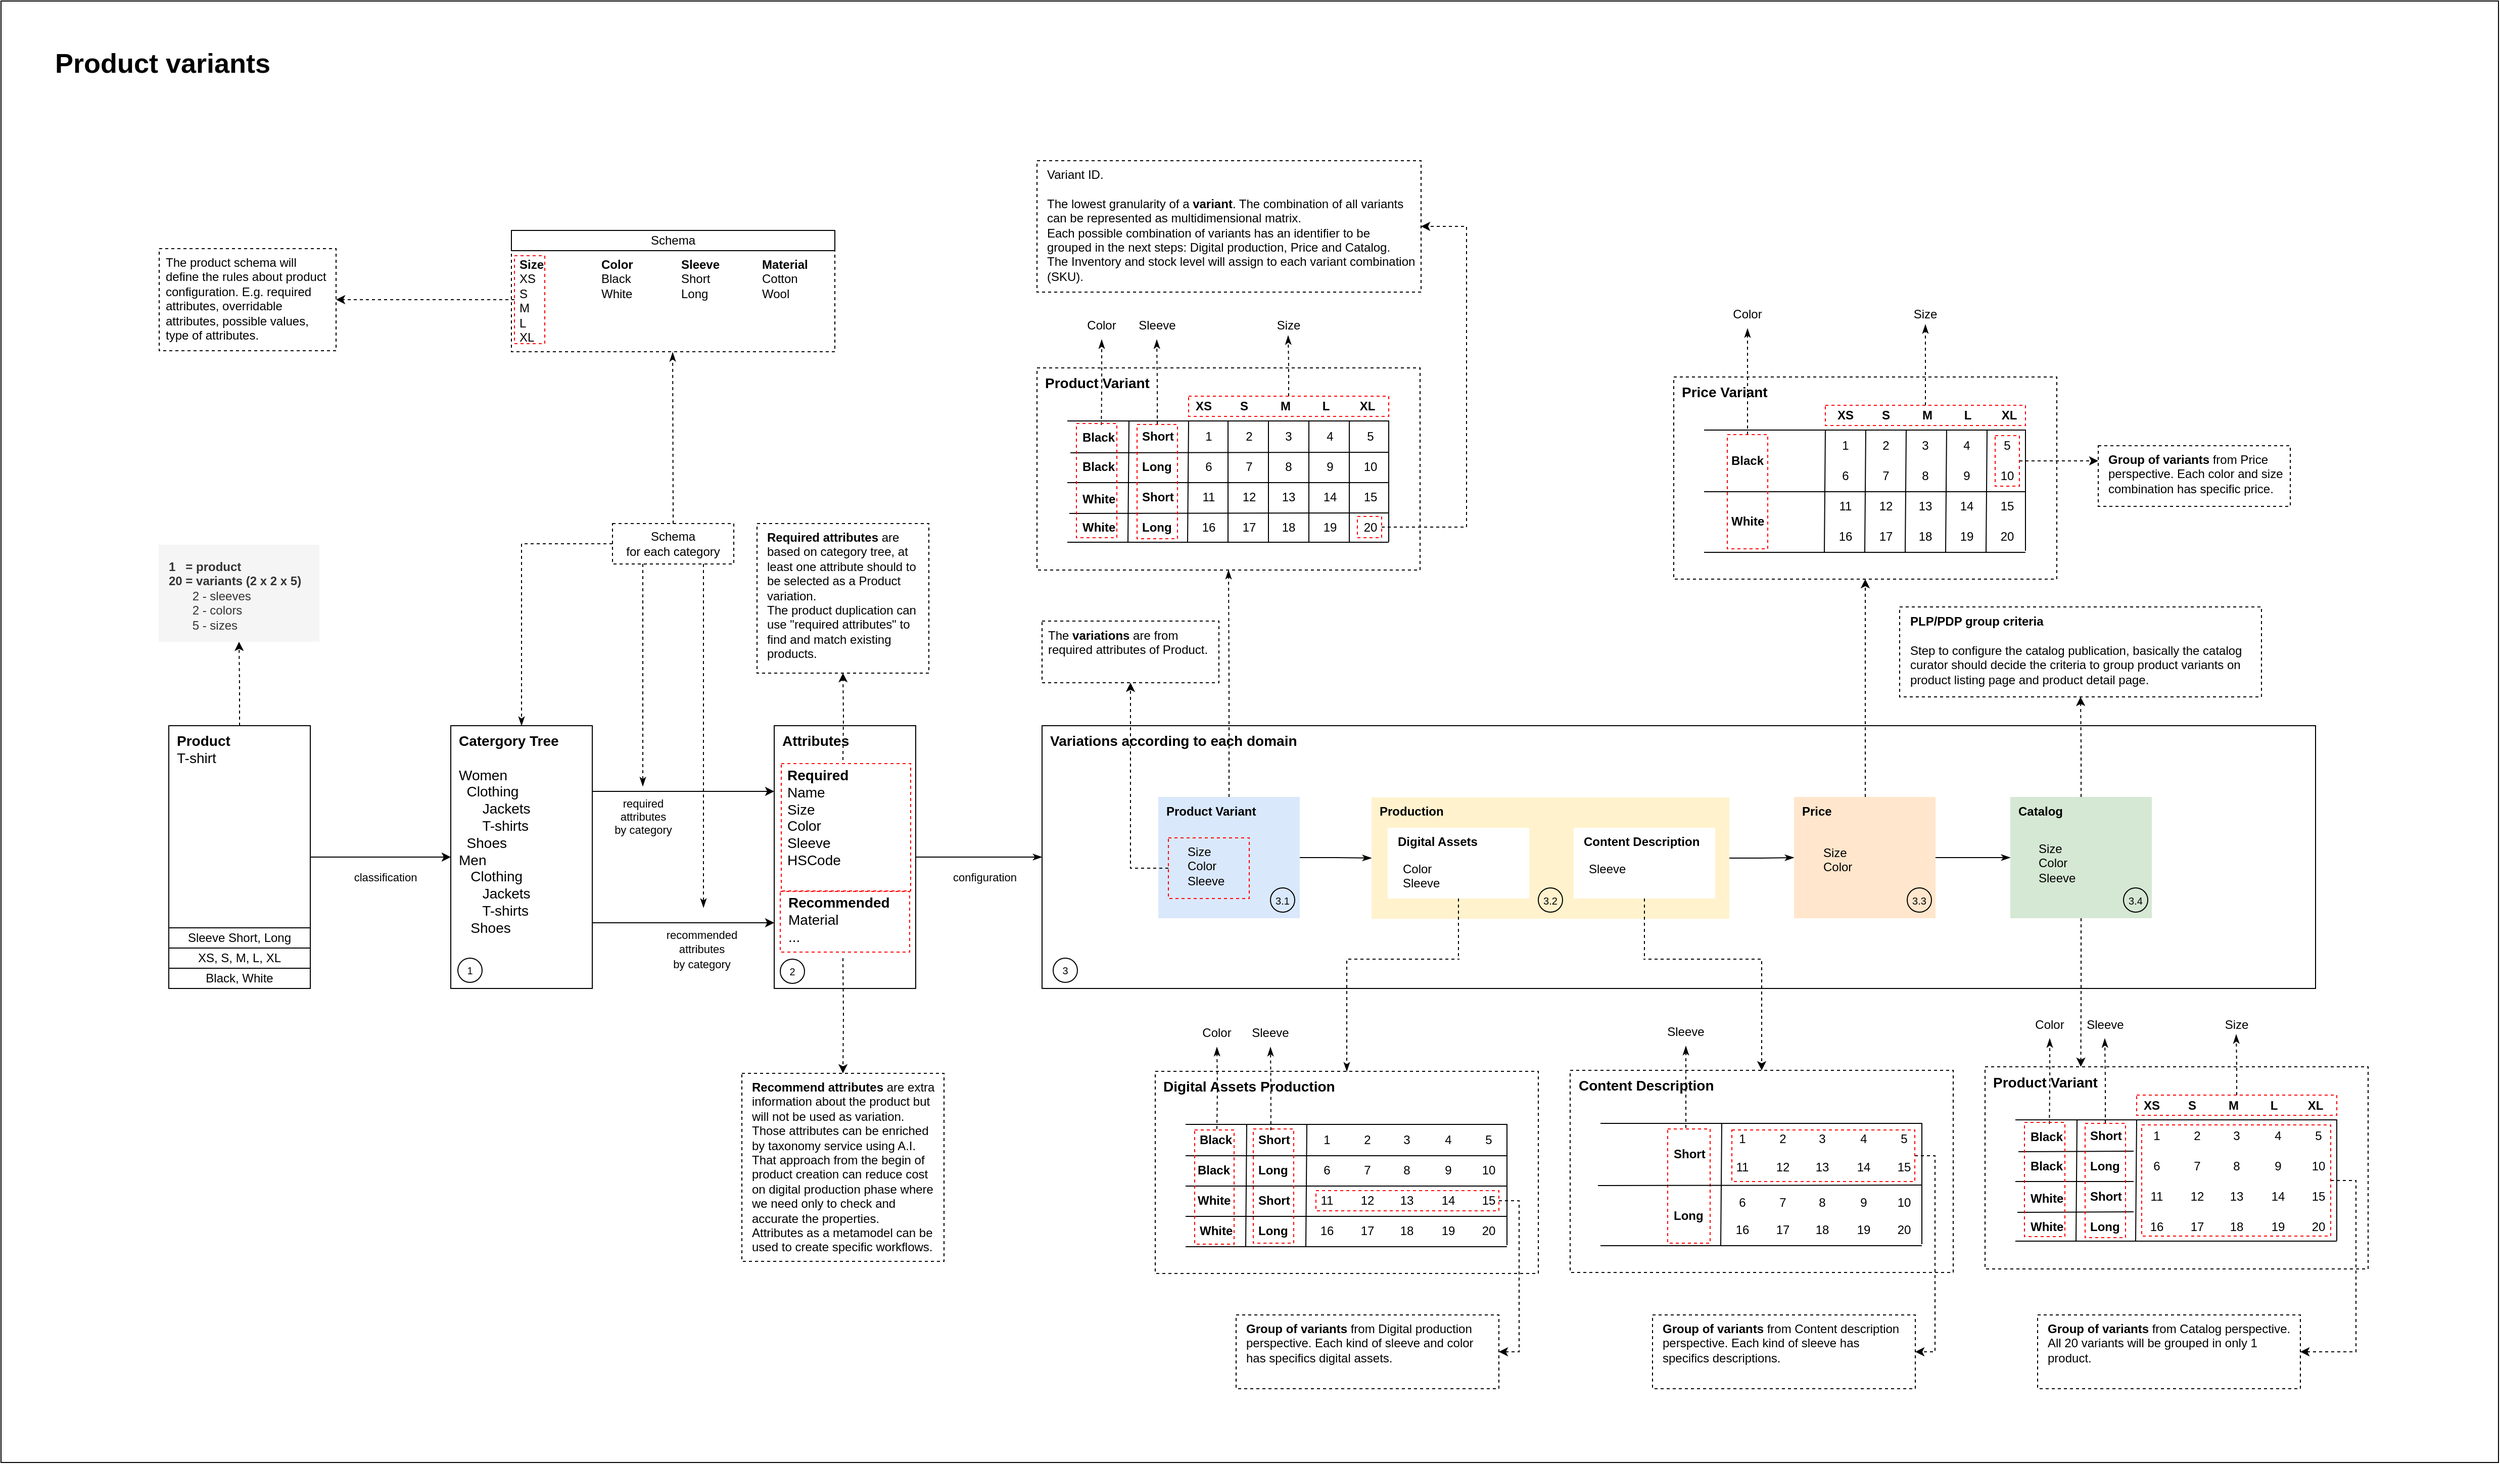 <?xml version="1.0" encoding="UTF-8"?>
<mxfile pages="1" version="11.2.4" compressed="false">
  <diagram id="FKDwb91huzwlIKQLnQO_" name="Page-1">
    <mxGraphModel dx="4486" dy="1584" grid="1" gridSize="10" guides="1" tooltips="1" connect="1" arrows="1" fold="1" page="1" pageScale="1" pageWidth="1100" pageHeight="850" math="0" shadow="0">
      <root>
        <mxCell id="0"/>
        <mxCell id="1" parent="0"/>
        <mxCell id="266" value="" style="rounded=0;whiteSpace=wrap;html=1;" parent="1" vertex="1">
          <mxGeometry x="-2230" y="-638" width="2471" height="1446" as="geometry"/>
        </mxCell>
        <mxCell id="296" value="&lt;b style=&quot;font-size: 14px&quot;&gt;Content Description&lt;/b&gt;" style="rounded=0;whiteSpace=wrap;html=1;dashed=1;fontColor=#000000;verticalAlign=top;align=left;spacingLeft=6;fontSize=14;" parent="1" vertex="1">
          <mxGeometry x="-677.5" y="420" width="379" height="200" as="geometry"/>
        </mxCell>
        <mxCell id="302" value="&lt;b&gt;Short&lt;/b&gt;" style="text;html=1;strokeColor=none;fillColor=none;align=left;verticalAlign=middle;whiteSpace=wrap;rounded=0;spacingLeft=6;" parent="1" vertex="1">
          <mxGeometry x="-583.5" y="493" width="60" height="20" as="geometry"/>
        </mxCell>
        <mxCell id="303" value="&lt;b&gt;Long&lt;/b&gt;" style="text;html=1;strokeColor=none;fillColor=none;align=left;verticalAlign=middle;whiteSpace=wrap;rounded=0;spacingLeft=6;" parent="1" vertex="1">
          <mxGeometry x="-583.5" y="554" width="60" height="20" as="geometry"/>
        </mxCell>
        <mxCell id="346" value="" style="rounded=0;whiteSpace=wrap;html=1;dashed=1;labelBackgroundColor=none;strokeColor=#FF0000;align=left;fillColor=none;" parent="1" vertex="1">
          <mxGeometry x="-581" y="478" width="42" height="113" as="geometry"/>
        </mxCell>
        <mxCell id="283" value="classification" style="edgeStyle=orthogonalEdgeStyle;rounded=0;orthogonalLoop=1;jettySize=auto;html=1;entryX=0;entryY=0.5;entryDx=0;entryDy=0;" parent="1" source="282" target="9" edge="1">
          <mxGeometry x="0.059" y="-20" relative="1" as="geometry">
            <mxPoint as="offset"/>
          </mxGeometry>
        </mxCell>
        <mxCell id="26" value="&lt;b&gt;Product Variant&amp;nbsp;&lt;/b&gt;" style="rounded=0;whiteSpace=wrap;html=1;dashed=1;fontColor=#000000;verticalAlign=top;align=left;spacingLeft=6;fontSize=14;" parent="1" vertex="1">
          <mxGeometry x="-1205" y="-275" width="379" height="200" as="geometry"/>
        </mxCell>
        <mxCell id="3" value="configuration" style="edgeStyle=orthogonalEdgeStyle;rounded=0;orthogonalLoop=1;jettySize=auto;html=1;labelBackgroundColor=#ffffff;endArrow=classicThin;endFill=1;fontColor=#000000;entryX=0;entryY=0.5;entryDx=0;entryDy=0;" parent="1" source="4" target="22" edge="1">
          <mxGeometry x="0.077" y="-20" relative="1" as="geometry">
            <mxPoint x="-1285" y="209" as="targetPoint"/>
            <mxPoint as="offset"/>
          </mxGeometry>
        </mxCell>
        <mxCell id="4" value="&lt;b style=&quot;white-space: normal; font-size: 14px;&quot;&gt;Attributes&lt;/b&gt;" style="rounded=0;whiteSpace=wrap;html=1;fontColor=#000000;verticalAlign=top;align=left;spacingLeft=6;fontSize=14;" parent="1" vertex="1">
          <mxGeometry x="-1465" y="79" width="140" height="260" as="geometry"/>
        </mxCell>
        <mxCell id="5" value="&lt;b style=&quot;font-size: 14px&quot;&gt;Required&lt;/b&gt;&lt;br style=&quot;font-size: 14px&quot;&gt;Name&lt;br&gt;Size&lt;br style=&quot;font-size: 14px&quot;&gt;Color&lt;br style=&quot;font-size: 14px&quot;&gt;Sleeve&lt;br&gt;HSCode" style="text;html=1;strokeColor=none;fillColor=none;align=left;verticalAlign=top;whiteSpace=wrap;rounded=0;spacingLeft=6;fontSize=14;" parent="1" vertex="1">
          <mxGeometry x="-1460" y="113" width="130" height="126" as="geometry"/>
        </mxCell>
        <mxCell id="6" value="&lt;span&gt;required&lt;br&gt;attributes&lt;br&gt;by category&lt;/span&gt;" style="edgeStyle=orthogonalEdgeStyle;rounded=0;orthogonalLoop=1;jettySize=auto;html=1;entryX=0;entryY=0.25;entryDx=0;entryDy=0;labelBackgroundColor=#ffffff;fontColor=#000000;labelBorderColor=none;exitX=1;exitY=0.25;exitDx=0;exitDy=0;" parent="1" source="9" target="4" edge="1">
          <mxGeometry x="-0.444" y="-25" relative="1" as="geometry">
            <mxPoint as="offset"/>
          </mxGeometry>
        </mxCell>
        <mxCell id="7" style="edgeStyle=orthogonalEdgeStyle;rounded=0;orthogonalLoop=1;jettySize=auto;html=1;exitX=1;exitY=0.75;exitDx=0;exitDy=0;entryX=0;entryY=0.75;entryDx=0;entryDy=0;labelBackgroundColor=#ffffff;fontColor=#000000;" parent="1" source="9" target="4" edge="1">
          <mxGeometry relative="1" as="geometry"/>
        </mxCell>
        <mxCell id="8" value="&lt;span style=&quot;font-size: 11px&quot;&gt;recommended&lt;br&gt;attributes &lt;br&gt;by category&lt;br&gt;&lt;/span&gt;" style="text;html=1;resizable=0;points=[];align=center;verticalAlign=middle;labelBackgroundColor=#ffffff;fontColor=#000000;" parent="7" vertex="1" connectable="0">
          <mxGeometry x="-0.01" y="-1" relative="1" as="geometry">
            <mxPoint x="19" y="25" as="offset"/>
          </mxGeometry>
        </mxCell>
        <mxCell id="9" value="&lt;b style=&quot;font-size: 14px&quot;&gt;Catergory Tree&lt;/b&gt;&lt;br style=&quot;font-size: 14px&quot;&gt;&lt;br style=&quot;font-size: 14px&quot;&gt;Women&lt;br style=&quot;font-size: 14px&quot;&gt;&amp;nbsp;&amp;nbsp;Clothing&lt;br&gt;&amp;nbsp; &amp;nbsp; &amp;nbsp; Jackets&lt;br&gt;&amp;nbsp; &amp;nbsp; &amp;nbsp; T-shirts&lt;br style=&quot;font-size: 14px&quot;&gt;&amp;nbsp; Shoes&lt;br style=&quot;font-size: 14px&quot;&gt;Men&lt;br style=&quot;font-size: 14px&quot;&gt;&amp;nbsp; &amp;nbsp;Clothing&lt;br style=&quot;font-size: 14px&quot;&gt;&amp;nbsp; &amp;nbsp; &amp;nbsp; Jackets&lt;br style=&quot;font-size: 14px&quot;&gt;&amp;nbsp; &amp;nbsp; &amp;nbsp; T-shirts&lt;br style=&quot;font-size: 14px&quot;&gt;&amp;nbsp; &amp;nbsp;Shoes" style="text;html=1;strokeColor=#000000;fillColor=none;align=left;verticalAlign=top;whiteSpace=wrap;rounded=0;spacingLeft=6;fontSize=14;" parent="1" vertex="1">
          <mxGeometry x="-1785" y="79" width="140" height="260" as="geometry"/>
        </mxCell>
        <mxCell id="10" value="&lt;b style=&quot;font-size: 14px;&quot;&gt;Recommended&lt;/b&gt;&lt;br style=&quot;font-size: 14px;&quot;&gt;Material&lt;br style=&quot;font-size: 14px;&quot;&gt;..." style="text;html=1;strokeColor=none;fillColor=none;align=left;verticalAlign=top;whiteSpace=wrap;rounded=0;spacingLeft=6;fontSize=14;" parent="1" vertex="1">
          <mxGeometry x="-1459" y="239" width="124" height="60" as="geometry"/>
        </mxCell>
        <mxCell id="11" style="edgeStyle=orthogonalEdgeStyle;rounded=0;orthogonalLoop=1;jettySize=auto;html=1;labelBackgroundColor=#ffffff;fontColor=#000000;dashed=1;exitX=0.25;exitY=1;exitDx=0;exitDy=0;endArrow=classicThin;endFill=1;" parent="1" source="14" edge="1">
          <mxGeometry relative="1" as="geometry">
            <mxPoint x="-1595.235" y="138.941" as="targetPoint"/>
            <Array as="points">
              <mxPoint x="-1595" y="139"/>
            </Array>
          </mxGeometry>
        </mxCell>
        <mxCell id="12" style="edgeStyle=orthogonalEdgeStyle;rounded=0;orthogonalLoop=1;jettySize=auto;html=1;dashed=1;labelBackgroundColor=#ffffff;endArrow=classicThin;endFill=1;fontColor=#000000;exitX=0.5;exitY=0;exitDx=0;exitDy=0;entryX=0.994;entryY=1.006;entryDx=0;entryDy=0;entryPerimeter=0;" parent="1" source="14" target="18" edge="1">
          <mxGeometry relative="1" as="geometry">
            <mxPoint x="-1425" y="-61" as="targetPoint"/>
            <mxPoint x="-1505" y="-1" as="sourcePoint"/>
            <Array as="points">
              <mxPoint x="-1565" y="-129"/>
            </Array>
          </mxGeometry>
        </mxCell>
        <mxCell id="13" style="edgeStyle=orthogonalEdgeStyle;rounded=0;orthogonalLoop=1;jettySize=auto;html=1;entryX=0.5;entryY=0;entryDx=0;entryDy=0;dashed=1;labelBackgroundColor=#ffffff;endArrow=classicThin;endFill=1;fontColor=#000000;" parent="1" source="14" target="9" edge="1">
          <mxGeometry relative="1" as="geometry"/>
        </mxCell>
        <mxCell id="14" value="Schema&lt;br&gt;for each category" style="rounded=0;whiteSpace=wrap;html=1;fontColor=#000000;dashed=1;" parent="1" vertex="1">
          <mxGeometry x="-1625" y="-121" width="120" height="40" as="geometry"/>
        </mxCell>
        <mxCell id="15" style="edgeStyle=orthogonalEdgeStyle;rounded=0;orthogonalLoop=1;jettySize=auto;html=1;labelBackgroundColor=#ffffff;fontColor=#000000;dashed=1;exitX=0.75;exitY=1;exitDx=0;exitDy=0;endArrow=classicThin;endFill=1;" parent="1" source="14" edge="1">
          <mxGeometry relative="1" as="geometry">
            <mxPoint x="-1535" y="259" as="targetPoint"/>
            <mxPoint x="-1545.5" y="38.5" as="sourcePoint"/>
            <Array as="points">
              <mxPoint x="-1535" y="149"/>
              <mxPoint x="-1535" y="149"/>
            </Array>
          </mxGeometry>
        </mxCell>
        <mxCell id="16" value="" style="group" parent="1" vertex="1" connectable="0">
          <mxGeometry x="-1725" y="-391" width="320" height="116" as="geometry"/>
        </mxCell>
        <mxCell id="17" value="" style="rounded=0;whiteSpace=wrap;html=1;dashed=1;fontColor=#000000;" parent="16" vertex="1">
          <mxGeometry width="320" height="100" as="geometry"/>
        </mxCell>
        <mxCell id="18" value="&lt;b&gt;Color&lt;/b&gt;&lt;br&gt;Black&lt;br&gt;White" style="text;html=1;strokeColor=none;fillColor=none;align=left;verticalAlign=top;whiteSpace=wrap;rounded=0;spacingLeft=6;" parent="16" vertex="1">
          <mxGeometry x="81" width="79" height="100" as="geometry"/>
        </mxCell>
        <mxCell id="19" value="&lt;b&gt;Size&lt;br&gt;&lt;/b&gt;XS&lt;br&gt;S&lt;br&gt;M&lt;br&gt;L&lt;br&gt;XL" style="text;html=1;strokeColor=none;fillColor=none;align=left;verticalAlign=top;whiteSpace=wrap;rounded=0;spacingLeft=6;" parent="16" vertex="1">
          <mxGeometry width="80" height="100" as="geometry"/>
        </mxCell>
        <mxCell id="20" value="&lt;b&gt;Sleeve&lt;/b&gt;&lt;br&gt;Short&lt;br&gt;Long" style="text;html=1;strokeColor=none;fillColor=none;align=left;verticalAlign=top;whiteSpace=wrap;rounded=0;spacingLeft=6;" parent="16" vertex="1">
          <mxGeometry x="160" width="80" height="100" as="geometry"/>
        </mxCell>
        <mxCell id="21" value="&lt;b&gt;Material&lt;/b&gt;&lt;br&gt;Cotton&lt;br&gt;Wool" style="text;html=1;strokeColor=none;fillColor=none;align=left;verticalAlign=top;whiteSpace=wrap;rounded=0;spacingLeft=6;" parent="16" vertex="1">
          <mxGeometry x="240" width="80" height="100" as="geometry"/>
        </mxCell>
        <mxCell id="347" value="" style="rounded=0;whiteSpace=wrap;html=1;dashed=1;labelBackgroundColor=none;strokeColor=#FF0000;align=left;fillColor=none;" parent="16" vertex="1">
          <mxGeometry x="3" y="5" width="30" height="87" as="geometry"/>
        </mxCell>
        <mxCell id="22" value="&lt;b style=&quot;white-space: normal; font-size: 14px;&quot;&gt;Variations according to each domain&lt;/b&gt;" style="rounded=0;whiteSpace=wrap;html=1;fontColor=#000000;verticalAlign=top;align=left;spacingLeft=6;fontSize=14;" parent="1" vertex="1">
          <mxGeometry x="-1200" y="79" width="1260" height="260" as="geometry"/>
        </mxCell>
        <mxCell id="23" value="" style="edgeStyle=orthogonalEdgeStyle;rounded=0;orthogonalLoop=1;jettySize=auto;html=1;dashed=1;labelBackgroundColor=none;endArrow=classicThin;endFill=1;fontColor=#000000;" parent="1" source="25" target="26" edge="1">
          <mxGeometry relative="1" as="geometry"/>
        </mxCell>
        <mxCell id="24" style="edgeStyle=orthogonalEdgeStyle;rounded=0;orthogonalLoop=1;jettySize=auto;html=1;exitX=1;exitY=0.5;exitDx=0;exitDy=0;entryX=0;entryY=0.5;entryDx=0;entryDy=0;labelBackgroundColor=#ffffff;endArrow=classicThin;endFill=1;fontColor=#000000;" parent="1" source="25" target="30" edge="1">
          <mxGeometry relative="1" as="geometry"/>
        </mxCell>
        <mxCell id="25" value="&lt;b&gt;Product Variant&lt;/b&gt;" style="rounded=0;whiteSpace=wrap;html=1;dashed=1;verticalAlign=top;align=left;spacingLeft=6;fillColor=#dae8fc;strokeColor=none;" parent="1" vertex="1">
          <mxGeometry x="-1085" y="149.5" width="140" height="120" as="geometry"/>
        </mxCell>
        <mxCell id="27" value="Size&lt;br&gt;Color&lt;br&gt;Sleeve" style="text;html=1;strokeColor=none;fillColor=none;align=left;verticalAlign=top;whiteSpace=wrap;rounded=0;spacingLeft=6;" parent="1" vertex="1">
          <mxGeometry x="-1064.5" y="189.5" width="99" height="53" as="geometry"/>
        </mxCell>
        <mxCell id="28" style="edgeStyle=orthogonalEdgeStyle;rounded=0;orthogonalLoop=1;jettySize=auto;html=1;exitX=1;exitY=0.5;exitDx=0;exitDy=0;labelBackgroundColor=#ffffff;endArrow=classicThin;endFill=1;fontColor=#000000;" parent="1" source="30" target="33" edge="1">
          <mxGeometry relative="1" as="geometry"/>
        </mxCell>
        <mxCell id="30" value="&lt;b&gt;Production&lt;/b&gt;" style="rounded=0;whiteSpace=wrap;html=1;dashed=1;verticalAlign=top;align=left;spacingLeft=6;fillColor=#fff2cc;strokeColor=none;" parent="1" vertex="1">
          <mxGeometry x="-874" y="150" width="354" height="120" as="geometry"/>
        </mxCell>
        <mxCell id="32" style="edgeStyle=orthogonalEdgeStyle;rounded=0;orthogonalLoop=1;jettySize=auto;html=1;exitX=1;exitY=0.5;exitDx=0;exitDy=0;entryX=0;entryY=0.5;entryDx=0;entryDy=0;labelBackgroundColor=#ffffff;endArrow=classicThin;endFill=1;fontColor=#808080;" parent="1" source="33" target="88" edge="1">
          <mxGeometry relative="1" as="geometry"/>
        </mxCell>
        <mxCell id="166" style="edgeStyle=orthogonalEdgeStyle;rounded=0;orthogonalLoop=1;jettySize=auto;html=1;entryX=0.5;entryY=1;entryDx=0;entryDy=0;dashed=1;" parent="1" source="33" target="115" edge="1">
          <mxGeometry relative="1" as="geometry">
            <Array as="points">
              <mxPoint x="-386" y="-65"/>
            </Array>
          </mxGeometry>
        </mxCell>
        <mxCell id="33" value="&lt;b&gt;Price&lt;/b&gt;" style="rounded=0;whiteSpace=wrap;html=1;dashed=1;verticalAlign=top;align=left;spacingLeft=6;fillColor=#ffe6cc;strokeColor=none;" parent="1" vertex="1">
          <mxGeometry x="-456" y="149.5" width="140" height="120" as="geometry"/>
        </mxCell>
        <mxCell id="34" value="Size&lt;br&gt;Color" style="text;html=1;strokeColor=none;fillColor=none;align=left;verticalAlign=top;whiteSpace=wrap;rounded=0;spacingLeft=6;" parent="1" vertex="1">
          <mxGeometry x="-435.5" y="190.5" width="99" height="53" as="geometry"/>
        </mxCell>
        <mxCell id="35" value="&lt;b&gt;XS&lt;/b&gt;" style="text;html=1;strokeColor=none;fillColor=none;align=center;verticalAlign=middle;whiteSpace=wrap;rounded=0;spacingLeft=6;" parent="1" vertex="1">
          <mxGeometry x="-1059" y="-247" width="32" height="20" as="geometry"/>
        </mxCell>
        <mxCell id="36" value="&lt;b&gt;S&lt;/b&gt;" style="text;html=1;strokeColor=none;fillColor=none;align=center;verticalAlign=middle;whiteSpace=wrap;rounded=0;spacingLeft=6;" parent="1" vertex="1">
          <mxGeometry x="-1019" y="-247" width="32" height="20" as="geometry"/>
        </mxCell>
        <mxCell id="37" value="&lt;b&gt;M&lt;/b&gt;" style="text;html=1;strokeColor=none;fillColor=none;align=center;verticalAlign=middle;whiteSpace=wrap;rounded=0;spacingLeft=6;" parent="1" vertex="1">
          <mxGeometry x="-978" y="-247" width="32" height="20" as="geometry"/>
        </mxCell>
        <mxCell id="38" value="&lt;b&gt;L&lt;/b&gt;" style="text;html=1;strokeColor=none;fillColor=none;align=center;verticalAlign=middle;whiteSpace=wrap;rounded=0;spacingLeft=6;" parent="1" vertex="1">
          <mxGeometry x="-938" y="-247" width="32" height="20" as="geometry"/>
        </mxCell>
        <mxCell id="39" value="&lt;b&gt;XL&lt;/b&gt;" style="text;html=1;strokeColor=none;fillColor=none;align=center;verticalAlign=middle;whiteSpace=wrap;rounded=0;spacingLeft=6;" parent="1" vertex="1">
          <mxGeometry x="-897.5" y="-247" width="32" height="20" as="geometry"/>
        </mxCell>
        <mxCell id="40" value="&lt;b&gt;Black&lt;/b&gt;" style="text;html=1;strokeColor=none;fillColor=none;align=left;verticalAlign=middle;whiteSpace=wrap;rounded=0;spacingLeft=6;" parent="1" vertex="1">
          <mxGeometry x="-1168" y="-216" width="44" height="20" as="geometry"/>
        </mxCell>
        <mxCell id="42" value="&lt;b&gt;White&lt;/b&gt;" style="text;html=1;strokeColor=none;fillColor=none;align=left;verticalAlign=middle;whiteSpace=wrap;rounded=0;spacingLeft=6;" parent="1" vertex="1">
          <mxGeometry x="-1168" y="-155" width="44" height="20" as="geometry"/>
        </mxCell>
        <mxCell id="44" value="&lt;b&gt;Short&lt;/b&gt;" style="text;html=1;strokeColor=none;fillColor=none;align=left;verticalAlign=middle;whiteSpace=wrap;rounded=0;spacingLeft=6;" parent="1" vertex="1">
          <mxGeometry x="-1109" y="-217" width="60" height="20" as="geometry"/>
        </mxCell>
        <mxCell id="45" value="&lt;b&gt;Long&lt;/b&gt;" style="text;html=1;strokeColor=none;fillColor=none;align=left;verticalAlign=middle;whiteSpace=wrap;rounded=0;spacingLeft=6;" parent="1" vertex="1">
          <mxGeometry x="-1109" y="-187" width="60" height="20" as="geometry"/>
        </mxCell>
        <mxCell id="46" value="&lt;b&gt;Short&lt;/b&gt;" style="text;html=1;strokeColor=none;fillColor=none;align=left;verticalAlign=middle;whiteSpace=wrap;rounded=0;spacingLeft=6;" parent="1" vertex="1">
          <mxGeometry x="-1109" y="-157" width="60" height="20" as="geometry"/>
        </mxCell>
        <mxCell id="47" value="&lt;b&gt;Long&lt;/b&gt;" style="text;html=1;strokeColor=none;fillColor=none;align=left;verticalAlign=middle;whiteSpace=wrap;rounded=0;spacingLeft=6;" parent="1" vertex="1">
          <mxGeometry x="-1109" y="-127" width="60" height="20" as="geometry"/>
        </mxCell>
        <mxCell id="48" value="" style="endArrow=none;html=1;labelBackgroundColor=none;fontColor=#000000;" parent="1" edge="1">
          <mxGeometry width="50" height="50" relative="1" as="geometry">
            <mxPoint x="-1175.0" y="-222.5" as="sourcePoint"/>
            <mxPoint x="-857" y="-222.5" as="targetPoint"/>
          </mxGeometry>
        </mxCell>
        <mxCell id="49" value="" style="endArrow=none;html=1;labelBackgroundColor=none;fontColor=#000000;" parent="1" edge="1">
          <mxGeometry width="50" height="50" relative="1" as="geometry">
            <mxPoint x="-1056" y="-102" as="sourcePoint"/>
            <mxPoint x="-1055.0" y="-223" as="targetPoint"/>
          </mxGeometry>
        </mxCell>
        <mxCell id="50" value="" style="endArrow=none;html=1;labelBackgroundColor=none;fontColor=#000000;" parent="1" edge="1">
          <mxGeometry width="50" height="50" relative="1" as="geometry">
            <mxPoint x="-1016" y="-103" as="sourcePoint"/>
            <mxPoint x="-1016" y="-223" as="targetPoint"/>
          </mxGeometry>
        </mxCell>
        <mxCell id="51" value="" style="endArrow=none;html=1;labelBackgroundColor=none;fontColor=#000000;" parent="1" edge="1">
          <mxGeometry width="50" height="50" relative="1" as="geometry">
            <mxPoint x="-976" y="-103" as="sourcePoint"/>
            <mxPoint x="-976" y="-223" as="targetPoint"/>
          </mxGeometry>
        </mxCell>
        <mxCell id="52" value="" style="endArrow=none;html=1;labelBackgroundColor=none;fontColor=#000000;" parent="1" edge="1">
          <mxGeometry width="50" height="50" relative="1" as="geometry">
            <mxPoint x="-936" y="-103" as="sourcePoint"/>
            <mxPoint x="-936" y="-223" as="targetPoint"/>
          </mxGeometry>
        </mxCell>
        <mxCell id="53" value="" style="endArrow=none;html=1;labelBackgroundColor=none;fontColor=#000000;" parent="1" edge="1">
          <mxGeometry width="50" height="50" relative="1" as="geometry">
            <mxPoint x="-896" y="-103" as="sourcePoint"/>
            <mxPoint x="-896" y="-223" as="targetPoint"/>
          </mxGeometry>
        </mxCell>
        <mxCell id="54" value="" style="endArrow=none;html=1;labelBackgroundColor=none;fontColor=#000000;exitX=-0.091;exitY=-0.2;exitDx=0;exitDy=0;exitPerimeter=0;" parent="1" source="351" edge="1">
          <mxGeometry width="50" height="50" relative="1" as="geometry">
            <mxPoint x="-1115" y="-191" as="sourcePoint"/>
            <mxPoint x="-857" y="-191.5" as="targetPoint"/>
          </mxGeometry>
        </mxCell>
        <mxCell id="55" value="" style="endArrow=none;html=1;labelBackgroundColor=none;fontColor=#000000;" parent="1" edge="1">
          <mxGeometry width="50" height="50" relative="1" as="geometry">
            <mxPoint x="-1175.0" y="-161.5" as="sourcePoint"/>
            <mxPoint x="-857" y="-161.5" as="targetPoint"/>
          </mxGeometry>
        </mxCell>
        <mxCell id="56" value="" style="endArrow=none;html=1;labelBackgroundColor=none;fontColor=#000000;exitX=-0.114;exitY=-0.2;exitDx=0;exitDy=0;exitPerimeter=0;" parent="1" source="352" edge="1">
          <mxGeometry width="50" height="50" relative="1" as="geometry">
            <mxPoint x="-1115" y="-131" as="sourcePoint"/>
            <mxPoint x="-857" y="-131.5" as="targetPoint"/>
          </mxGeometry>
        </mxCell>
        <mxCell id="57" value="" style="endArrow=none;html=1;labelBackgroundColor=none;fontColor=#000000;" parent="1" edge="1">
          <mxGeometry width="50" height="50" relative="1" as="geometry">
            <mxPoint x="-1175.0" y="-102.5" as="sourcePoint"/>
            <mxPoint x="-857" y="-102.5" as="targetPoint"/>
          </mxGeometry>
        </mxCell>
        <mxCell id="58" value="" style="endArrow=none;html=1;labelBackgroundColor=none;fontColor=#000000;" parent="1" edge="1">
          <mxGeometry width="50" height="50" relative="1" as="geometry">
            <mxPoint x="-857" y="-103" as="sourcePoint"/>
            <mxPoint x="-857" y="-223" as="targetPoint"/>
          </mxGeometry>
        </mxCell>
        <mxCell id="59" value="" style="edgeStyle=orthogonalEdgeStyle;rounded=0;orthogonalLoop=1;jettySize=auto;html=1;labelBackgroundColor=none;endArrow=classicThin;endFill=1;fontColor=#000000;entryX=0.5;entryY=1;entryDx=0;entryDy=0;dashed=1;exitX=0.5;exitY=0;exitDx=0;exitDy=0;" parent="1" source="241" target="61" edge="1">
          <mxGeometry relative="1" as="geometry">
            <mxPoint x="-1116" y="-309" as="targetPoint"/>
            <mxPoint x="-1094.897" y="-219" as="sourcePoint"/>
          </mxGeometry>
        </mxCell>
        <mxCell id="61" value="Sleeve" style="rounded=0;whiteSpace=wrap;html=1;dashed=1;labelBackgroundColor=none;strokeColor=none;align=center;fillColor=none;" parent="1" vertex="1">
          <mxGeometry x="-1106.5" y="-331.0" width="40" height="28" as="geometry"/>
        </mxCell>
        <mxCell id="62" value="" style="edgeStyle=orthogonalEdgeStyle;rounded=0;orthogonalLoop=1;jettySize=auto;html=1;labelBackgroundColor=none;endArrow=classicThin;endFill=1;fontColor=#000000;dashed=1;" parent="1" source="63" target="64" edge="1">
          <mxGeometry relative="1" as="geometry"/>
        </mxCell>
        <mxCell id="63" value="" style="rounded=0;whiteSpace=wrap;html=1;dashed=1;labelBackgroundColor=none;strokeColor=#FF0000;align=center;fillColor=none;" parent="1" vertex="1">
          <mxGeometry x="-1055" y="-247" width="198" height="20" as="geometry"/>
        </mxCell>
        <mxCell id="64" value="Size" style="rounded=0;whiteSpace=wrap;html=1;dashed=1;labelBackgroundColor=none;align=center;fillColor=none;strokeColor=none;" parent="1" vertex="1">
          <mxGeometry x="-976.5" y="-327.0" width="40" height="20" as="geometry"/>
        </mxCell>
        <mxCell id="65" value="1" style="text;html=1;strokeColor=none;fillColor=none;align=center;verticalAlign=middle;whiteSpace=wrap;rounded=0;dashed=1;labelBackgroundColor=none;fontColor=#000000;" parent="1" vertex="1">
          <mxGeometry x="-1045" y="-217" width="20" height="20" as="geometry"/>
        </mxCell>
        <mxCell id="66" value="2" style="text;html=1;strokeColor=none;fillColor=none;align=center;verticalAlign=middle;whiteSpace=wrap;rounded=0;dashed=1;labelBackgroundColor=none;fontColor=#000000;" parent="1" vertex="1">
          <mxGeometry x="-1005" y="-217" width="20" height="20" as="geometry"/>
        </mxCell>
        <mxCell id="67" value="3" style="text;html=1;strokeColor=none;fillColor=none;align=center;verticalAlign=middle;whiteSpace=wrap;rounded=0;dashed=1;labelBackgroundColor=none;fontColor=#000000;" parent="1" vertex="1">
          <mxGeometry x="-966" y="-217" width="20" height="20" as="geometry"/>
        </mxCell>
        <mxCell id="68" value="4" style="text;html=1;strokeColor=none;fillColor=none;align=center;verticalAlign=middle;whiteSpace=wrap;rounded=0;dashed=1;labelBackgroundColor=none;fontColor=#000000;" parent="1" vertex="1">
          <mxGeometry x="-925" y="-217" width="20" height="20" as="geometry"/>
        </mxCell>
        <mxCell id="69" value="5" style="text;html=1;strokeColor=none;fillColor=none;align=center;verticalAlign=middle;whiteSpace=wrap;rounded=0;dashed=1;labelBackgroundColor=none;fontColor=#000000;" parent="1" vertex="1">
          <mxGeometry x="-885" y="-217" width="20" height="20" as="geometry"/>
        </mxCell>
        <mxCell id="70" value="6" style="text;html=1;strokeColor=none;fillColor=none;align=center;verticalAlign=middle;whiteSpace=wrap;rounded=0;dashed=1;labelBackgroundColor=none;fontColor=#000000;" parent="1" vertex="1">
          <mxGeometry x="-1045" y="-187" width="20" height="20" as="geometry"/>
        </mxCell>
        <mxCell id="71" value="7" style="text;html=1;strokeColor=none;fillColor=none;align=center;verticalAlign=middle;whiteSpace=wrap;rounded=0;dashed=1;labelBackgroundColor=none;fontColor=#000000;" parent="1" vertex="1">
          <mxGeometry x="-1005" y="-187" width="20" height="20" as="geometry"/>
        </mxCell>
        <mxCell id="72" value="8" style="text;html=1;strokeColor=none;fillColor=none;align=center;verticalAlign=middle;whiteSpace=wrap;rounded=0;dashed=1;labelBackgroundColor=none;fontColor=#000000;" parent="1" vertex="1">
          <mxGeometry x="-966" y="-187" width="20" height="20" as="geometry"/>
        </mxCell>
        <mxCell id="73" value="9" style="text;html=1;strokeColor=none;fillColor=none;align=center;verticalAlign=middle;whiteSpace=wrap;rounded=0;dashed=1;labelBackgroundColor=none;fontColor=#000000;" parent="1" vertex="1">
          <mxGeometry x="-925" y="-187" width="20" height="20" as="geometry"/>
        </mxCell>
        <mxCell id="74" value="10" style="text;html=1;strokeColor=none;fillColor=none;align=center;verticalAlign=middle;whiteSpace=wrap;rounded=0;dashed=1;labelBackgroundColor=none;fontColor=#000000;" parent="1" vertex="1">
          <mxGeometry x="-885" y="-187" width="20" height="20" as="geometry"/>
        </mxCell>
        <mxCell id="75" value="11" style="text;html=1;strokeColor=none;fillColor=none;align=center;verticalAlign=middle;whiteSpace=wrap;rounded=0;dashed=1;labelBackgroundColor=none;fontColor=#000000;" parent="1" vertex="1">
          <mxGeometry x="-1045" y="-157" width="20" height="20" as="geometry"/>
        </mxCell>
        <mxCell id="76" value="12" style="text;html=1;strokeColor=none;fillColor=none;align=center;verticalAlign=middle;whiteSpace=wrap;rounded=0;dashed=1;labelBackgroundColor=none;fontColor=#000000;" parent="1" vertex="1">
          <mxGeometry x="-1005" y="-157" width="20" height="20" as="geometry"/>
        </mxCell>
        <mxCell id="77" value="13" style="text;html=1;strokeColor=none;fillColor=none;align=center;verticalAlign=middle;whiteSpace=wrap;rounded=0;dashed=1;labelBackgroundColor=none;fontColor=#000000;" parent="1" vertex="1">
          <mxGeometry x="-966" y="-157" width="20" height="20" as="geometry"/>
        </mxCell>
        <mxCell id="78" value="14" style="text;html=1;strokeColor=none;fillColor=none;align=center;verticalAlign=middle;whiteSpace=wrap;rounded=0;dashed=1;labelBackgroundColor=none;fontColor=#000000;" parent="1" vertex="1">
          <mxGeometry x="-925" y="-157" width="20" height="20" as="geometry"/>
        </mxCell>
        <mxCell id="79" value="15" style="text;html=1;strokeColor=none;fillColor=none;align=center;verticalAlign=middle;whiteSpace=wrap;rounded=0;dashed=1;labelBackgroundColor=none;fontColor=#000000;" parent="1" vertex="1">
          <mxGeometry x="-885" y="-157" width="20" height="20" as="geometry"/>
        </mxCell>
        <mxCell id="80" value="16" style="text;html=1;strokeColor=none;fillColor=none;align=center;verticalAlign=middle;whiteSpace=wrap;rounded=0;dashed=1;labelBackgroundColor=none;fontColor=#000000;" parent="1" vertex="1">
          <mxGeometry x="-1045" y="-127" width="20" height="20" as="geometry"/>
        </mxCell>
        <mxCell id="81" value="17" style="text;html=1;strokeColor=none;fillColor=none;align=center;verticalAlign=middle;whiteSpace=wrap;rounded=0;dashed=1;labelBackgroundColor=none;fontColor=#000000;" parent="1" vertex="1">
          <mxGeometry x="-1005" y="-127" width="20" height="20" as="geometry"/>
        </mxCell>
        <mxCell id="82" value="18" style="text;html=1;strokeColor=none;fillColor=none;align=center;verticalAlign=middle;whiteSpace=wrap;rounded=0;dashed=1;labelBackgroundColor=none;fontColor=#000000;" parent="1" vertex="1">
          <mxGeometry x="-966" y="-127" width="20" height="20" as="geometry"/>
        </mxCell>
        <mxCell id="83" value="19" style="text;html=1;strokeColor=none;fillColor=none;align=center;verticalAlign=middle;whiteSpace=wrap;rounded=0;dashed=1;labelBackgroundColor=none;fontColor=#000000;" parent="1" vertex="1">
          <mxGeometry x="-925" y="-127" width="20" height="20" as="geometry"/>
        </mxCell>
        <mxCell id="84" value="20" style="text;html=1;strokeColor=none;fillColor=none;align=center;verticalAlign=middle;whiteSpace=wrap;rounded=0;dashed=1;labelBackgroundColor=none;fontColor=#000000;" parent="1" vertex="1">
          <mxGeometry x="-885" y="-127" width="20" height="20" as="geometry"/>
        </mxCell>
        <mxCell id="85" value="3.1" style="ellipse;whiteSpace=wrap;html=1;aspect=fixed;labelBackgroundColor=none;strokeColor=#000000;fillColor=none;fontColor=#000000;align=center;fontSize=10;" parent="1" vertex="1">
          <mxGeometry x="-974" y="239.5" width="24" height="24" as="geometry"/>
        </mxCell>
        <mxCell id="86" value="3.2" style="ellipse;whiteSpace=wrap;html=1;aspect=fixed;labelBackgroundColor=none;strokeColor=#000000;fillColor=none;fontColor=#000000;align=center;fontSize=10;" parent="1" vertex="1">
          <mxGeometry x="-709" y="239.5" width="24" height="24" as="geometry"/>
        </mxCell>
        <mxCell id="87" value="3.3" style="ellipse;whiteSpace=wrap;html=1;aspect=fixed;labelBackgroundColor=none;strokeColor=#000000;fillColor=none;fontColor=#000000;align=center;fontSize=10;" parent="1" vertex="1">
          <mxGeometry x="-344" y="239.5" width="24" height="24" as="geometry"/>
        </mxCell>
        <mxCell id="414" style="edgeStyle=orthogonalEdgeStyle;rounded=0;orthogonalLoop=1;jettySize=auto;html=1;entryX=0.25;entryY=0;entryDx=0;entryDy=0;dashed=1;" parent="1" source="88" target="354" edge="1">
          <mxGeometry relative="1" as="geometry"/>
        </mxCell>
        <mxCell id="88" value="&lt;b&gt;Catalog&lt;/b&gt;" style="rounded=0;whiteSpace=wrap;html=1;dashed=1;verticalAlign=top;align=left;spacingLeft=6;fillColor=#d5e8d4;strokeColor=none;" parent="1" vertex="1">
          <mxGeometry x="-242" y="149.5" width="140" height="120" as="geometry"/>
        </mxCell>
        <mxCell id="168" style="edgeStyle=orthogonalEdgeStyle;rounded=0;orthogonalLoop=1;jettySize=auto;html=1;dashed=1;" parent="1" source="88" target="167" edge="1">
          <mxGeometry relative="1" as="geometry"/>
        </mxCell>
        <mxCell id="90" value="3.4" style="ellipse;whiteSpace=wrap;html=1;aspect=fixed;labelBackgroundColor=none;strokeColor=#000000;fillColor=none;fontColor=#000000;align=center;fontSize=10;" parent="1" vertex="1">
          <mxGeometry x="-130" y="239.5" width="24" height="24" as="geometry"/>
        </mxCell>
        <mxCell id="115" value="&lt;b style=&quot;font-size: 14px&quot;&gt;Price Variant&lt;/b&gt;" style="rounded=0;whiteSpace=wrap;html=1;dashed=1;fontColor=#000000;verticalAlign=top;align=left;spacingLeft=6;fontSize=14;" parent="1" vertex="1">
          <mxGeometry x="-575" y="-266" width="379" height="200" as="geometry"/>
        </mxCell>
        <mxCell id="121" value="&lt;b&gt;Black&lt;/b&gt;" style="text;html=1;strokeColor=none;fillColor=none;align=left;verticalAlign=middle;whiteSpace=wrap;rounded=0;spacingLeft=6;" parent="1" vertex="1">
          <mxGeometry x="-526" y="-193" width="60" height="20" as="geometry"/>
        </mxCell>
        <mxCell id="129" value="" style="endArrow=none;html=1;labelBackgroundColor=none;fontColor=#000000;" parent="1" edge="1">
          <mxGeometry width="50" height="50" relative="1" as="geometry">
            <mxPoint x="-545.0" y="-213.5" as="sourcePoint"/>
            <mxPoint x="-227" y="-213.5" as="targetPoint"/>
          </mxGeometry>
        </mxCell>
        <mxCell id="130" value="" style="endArrow=none;html=1;labelBackgroundColor=none;fontColor=#000000;" parent="1" edge="1">
          <mxGeometry width="50" height="50" relative="1" as="geometry">
            <mxPoint x="-426" y="-93" as="sourcePoint"/>
            <mxPoint x="-425.0" y="-214" as="targetPoint"/>
          </mxGeometry>
        </mxCell>
        <mxCell id="136" value="" style="endArrow=none;html=1;labelBackgroundColor=none;fontColor=#000000;" parent="1" edge="1">
          <mxGeometry width="50" height="50" relative="1" as="geometry">
            <mxPoint x="-545.0" y="-152.5" as="sourcePoint"/>
            <mxPoint x="-227" y="-152.5" as="targetPoint"/>
          </mxGeometry>
        </mxCell>
        <mxCell id="138" value="" style="endArrow=none;html=1;labelBackgroundColor=none;fontColor=#000000;" parent="1" edge="1">
          <mxGeometry width="50" height="50" relative="1" as="geometry">
            <mxPoint x="-545.0" y="-92.5" as="sourcePoint"/>
            <mxPoint x="-227" y="-92.5" as="targetPoint"/>
          </mxGeometry>
        </mxCell>
        <mxCell id="139" value="" style="endArrow=none;html=1;labelBackgroundColor=none;fontColor=#000000;" parent="1" edge="1">
          <mxGeometry width="50" height="50" relative="1" as="geometry">
            <mxPoint x="-227" y="-94" as="sourcePoint"/>
            <mxPoint x="-227" y="-214" as="targetPoint"/>
          </mxGeometry>
        </mxCell>
        <mxCell id="140" value="" style="edgeStyle=orthogonalEdgeStyle;rounded=0;orthogonalLoop=1;jettySize=auto;html=1;labelBackgroundColor=none;endArrow=classicThin;endFill=1;fontColor=#000000;entryX=0.5;entryY=1;entryDx=0;entryDy=0;dashed=1;" parent="1" source="141" target="142" edge="1">
          <mxGeometry relative="1" as="geometry">
            <mxPoint x="-486" y="-300" as="targetPoint"/>
          </mxGeometry>
        </mxCell>
        <mxCell id="142" value="Color" style="rounded=0;whiteSpace=wrap;html=1;dashed=1;labelBackgroundColor=none;strokeColor=none;align=center;fillColor=none;" parent="1" vertex="1">
          <mxGeometry x="-552" y="-342.0" width="100" height="28" as="geometry"/>
        </mxCell>
        <mxCell id="146" value="1" style="text;html=1;strokeColor=none;fillColor=none;align=center;verticalAlign=middle;whiteSpace=wrap;rounded=0;dashed=1;labelBackgroundColor=none;fontColor=#000000;" parent="1" vertex="1">
          <mxGeometry x="-415" y="-208" width="20" height="20" as="geometry"/>
        </mxCell>
        <mxCell id="147" value="2" style="text;html=1;strokeColor=none;fillColor=none;align=center;verticalAlign=middle;whiteSpace=wrap;rounded=0;dashed=1;labelBackgroundColor=none;fontColor=#000000;" parent="1" vertex="1">
          <mxGeometry x="-375" y="-208" width="20" height="20" as="geometry"/>
        </mxCell>
        <mxCell id="148" value="3" style="text;html=1;strokeColor=none;fillColor=none;align=center;verticalAlign=middle;whiteSpace=wrap;rounded=0;dashed=1;labelBackgroundColor=none;fontColor=#000000;" parent="1" vertex="1">
          <mxGeometry x="-336" y="-208" width="20" height="20" as="geometry"/>
        </mxCell>
        <mxCell id="149" value="4" style="text;html=1;strokeColor=none;fillColor=none;align=center;verticalAlign=middle;whiteSpace=wrap;rounded=0;dashed=1;labelBackgroundColor=none;fontColor=#000000;" parent="1" vertex="1">
          <mxGeometry x="-295" y="-208" width="20" height="20" as="geometry"/>
        </mxCell>
        <mxCell id="150" value="5" style="text;html=1;strokeColor=none;fillColor=none;align=center;verticalAlign=middle;whiteSpace=wrap;rounded=0;dashed=1;labelBackgroundColor=none;fontColor=#000000;" parent="1" vertex="1">
          <mxGeometry x="-255" y="-208" width="20" height="20" as="geometry"/>
        </mxCell>
        <mxCell id="151" value="6" style="text;html=1;strokeColor=none;fillColor=none;align=center;verticalAlign=middle;whiteSpace=wrap;rounded=0;dashed=1;labelBackgroundColor=none;fontColor=#000000;" parent="1" vertex="1">
          <mxGeometry x="-415" y="-178" width="20" height="20" as="geometry"/>
        </mxCell>
        <mxCell id="152" value="7" style="text;html=1;strokeColor=none;fillColor=none;align=center;verticalAlign=middle;whiteSpace=wrap;rounded=0;dashed=1;labelBackgroundColor=none;fontColor=#000000;" parent="1" vertex="1">
          <mxGeometry x="-375" y="-178" width="20" height="20" as="geometry"/>
        </mxCell>
        <mxCell id="153" value="8" style="text;html=1;strokeColor=none;fillColor=none;align=center;verticalAlign=middle;whiteSpace=wrap;rounded=0;dashed=1;labelBackgroundColor=none;fontColor=#000000;" parent="1" vertex="1">
          <mxGeometry x="-336" y="-178" width="20" height="20" as="geometry"/>
        </mxCell>
        <mxCell id="154" value="9" style="text;html=1;strokeColor=none;fillColor=none;align=center;verticalAlign=middle;whiteSpace=wrap;rounded=0;dashed=1;labelBackgroundColor=none;fontColor=#000000;" parent="1" vertex="1">
          <mxGeometry x="-295" y="-178" width="20" height="20" as="geometry"/>
        </mxCell>
        <mxCell id="155" value="10" style="text;html=1;strokeColor=none;fillColor=none;align=center;verticalAlign=middle;whiteSpace=wrap;rounded=0;dashed=1;labelBackgroundColor=none;fontColor=#000000;" parent="1" vertex="1">
          <mxGeometry x="-255" y="-178" width="20" height="20" as="geometry"/>
        </mxCell>
        <mxCell id="156" value="11" style="text;html=1;strokeColor=none;fillColor=none;align=center;verticalAlign=middle;whiteSpace=wrap;rounded=0;dashed=1;labelBackgroundColor=none;fontColor=#000000;" parent="1" vertex="1">
          <mxGeometry x="-415" y="-148" width="20" height="20" as="geometry"/>
        </mxCell>
        <mxCell id="157" value="12" style="text;html=1;strokeColor=none;fillColor=none;align=center;verticalAlign=middle;whiteSpace=wrap;rounded=0;dashed=1;labelBackgroundColor=none;fontColor=#000000;" parent="1" vertex="1">
          <mxGeometry x="-375" y="-148" width="20" height="20" as="geometry"/>
        </mxCell>
        <mxCell id="158" value="13" style="text;html=1;strokeColor=none;fillColor=none;align=center;verticalAlign=middle;whiteSpace=wrap;rounded=0;dashed=1;labelBackgroundColor=none;fontColor=#000000;" parent="1" vertex="1">
          <mxGeometry x="-336" y="-148" width="20" height="20" as="geometry"/>
        </mxCell>
        <mxCell id="159" value="14" style="text;html=1;strokeColor=none;fillColor=none;align=center;verticalAlign=middle;whiteSpace=wrap;rounded=0;dashed=1;labelBackgroundColor=none;fontColor=#000000;" parent="1" vertex="1">
          <mxGeometry x="-295" y="-148" width="20" height="20" as="geometry"/>
        </mxCell>
        <mxCell id="160" value="15" style="text;html=1;strokeColor=none;fillColor=none;align=center;verticalAlign=middle;whiteSpace=wrap;rounded=0;dashed=1;labelBackgroundColor=none;fontColor=#000000;" parent="1" vertex="1">
          <mxGeometry x="-255" y="-148" width="20" height="20" as="geometry"/>
        </mxCell>
        <mxCell id="161" value="16" style="text;html=1;strokeColor=none;fillColor=none;align=center;verticalAlign=middle;whiteSpace=wrap;rounded=0;dashed=1;labelBackgroundColor=none;fontColor=#000000;" parent="1" vertex="1">
          <mxGeometry x="-415" y="-118" width="20" height="20" as="geometry"/>
        </mxCell>
        <mxCell id="162" value="17" style="text;html=1;strokeColor=none;fillColor=none;align=center;verticalAlign=middle;whiteSpace=wrap;rounded=0;dashed=1;labelBackgroundColor=none;fontColor=#000000;" parent="1" vertex="1">
          <mxGeometry x="-375" y="-118" width="20" height="20" as="geometry"/>
        </mxCell>
        <mxCell id="163" value="18" style="text;html=1;strokeColor=none;fillColor=none;align=center;verticalAlign=middle;whiteSpace=wrap;rounded=0;dashed=1;labelBackgroundColor=none;fontColor=#000000;" parent="1" vertex="1">
          <mxGeometry x="-336" y="-118" width="20" height="20" as="geometry"/>
        </mxCell>
        <mxCell id="164" value="19" style="text;html=1;strokeColor=none;fillColor=none;align=center;verticalAlign=middle;whiteSpace=wrap;rounded=0;dashed=1;labelBackgroundColor=none;fontColor=#000000;" parent="1" vertex="1">
          <mxGeometry x="-295" y="-118" width="20" height="20" as="geometry"/>
        </mxCell>
        <mxCell id="165" value="20" style="text;html=1;strokeColor=none;fillColor=none;align=center;verticalAlign=middle;whiteSpace=wrap;rounded=0;dashed=1;labelBackgroundColor=none;fontColor=#000000;" parent="1" vertex="1">
          <mxGeometry x="-255" y="-118" width="20" height="20" as="geometry"/>
        </mxCell>
        <mxCell id="167" value="&lt;b&gt;PLP/PDP group criteria&lt;/b&gt;&lt;br&gt;&lt;br&gt;Step to configure the catalog publication, basically the catalog curator should decide the criteria to group product variants on product listing page and product detail page.&amp;nbsp;&lt;br&gt;&lt;br&gt;&amp;nbsp;" style="rounded=0;whiteSpace=wrap;html=1;dashed=1;fontColor=#000000;verticalAlign=top;align=left;spacingLeft=8;" parent="1" vertex="1">
          <mxGeometry x="-351.5" y="-38.5" width="358" height="89" as="geometry"/>
        </mxCell>
        <mxCell id="169" value="&lt;b style=&quot;font-size: 14px&quot;&gt;Digital Assets Production&lt;/b&gt;" style="rounded=0;whiteSpace=wrap;html=1;dashed=1;fontColor=#000000;verticalAlign=top;align=left;spacingLeft=6;fontSize=14;" parent="1" vertex="1">
          <mxGeometry x="-1088" y="421" width="379" height="200" as="geometry"/>
        </mxCell>
        <mxCell id="170" value="&lt;b&gt;Black&lt;/b&gt;" style="text;html=1;strokeColor=none;fillColor=none;align=left;verticalAlign=middle;whiteSpace=wrap;rounded=0;spacingLeft=6;" parent="1" vertex="1">
          <mxGeometry x="-1052" y="479" width="60" height="20" as="geometry"/>
        </mxCell>
        <mxCell id="171" value="&lt;b&gt;White&lt;/b&gt;" style="text;html=1;strokeColor=none;fillColor=none;align=left;verticalAlign=middle;whiteSpace=wrap;rounded=0;spacingLeft=6;" parent="1" vertex="1">
          <mxGeometry x="-1054" y="539" width="60" height="20" as="geometry"/>
        </mxCell>
        <mxCell id="172" value="&lt;b&gt;Black&lt;/b&gt;" style="text;html=1;strokeColor=none;fillColor=none;align=left;verticalAlign=middle;whiteSpace=wrap;rounded=0;spacingLeft=6;" parent="1" vertex="1">
          <mxGeometry x="-1054" y="509" width="60" height="20" as="geometry"/>
        </mxCell>
        <mxCell id="173" value="&lt;b&gt;White&lt;/b&gt;" style="text;html=1;strokeColor=none;fillColor=none;align=left;verticalAlign=middle;whiteSpace=wrap;rounded=0;spacingLeft=6;" parent="1" vertex="1">
          <mxGeometry x="-1052" y="569" width="60" height="20" as="geometry"/>
        </mxCell>
        <mxCell id="174" value="&lt;b&gt;Short&lt;/b&gt;" style="text;html=1;strokeColor=none;fillColor=none;align=left;verticalAlign=middle;whiteSpace=wrap;rounded=0;spacingLeft=6;" parent="1" vertex="1">
          <mxGeometry x="-994" y="479" width="60" height="20" as="geometry"/>
        </mxCell>
        <mxCell id="175" value="&lt;b&gt;Long&lt;/b&gt;" style="text;html=1;strokeColor=none;fillColor=none;align=left;verticalAlign=middle;whiteSpace=wrap;rounded=0;spacingLeft=6;" parent="1" vertex="1">
          <mxGeometry x="-994" y="509" width="60" height="20" as="geometry"/>
        </mxCell>
        <mxCell id="176" value="&lt;b&gt;Short&lt;/b&gt;" style="text;html=1;strokeColor=none;fillColor=none;align=left;verticalAlign=middle;whiteSpace=wrap;rounded=0;spacingLeft=6;" parent="1" vertex="1">
          <mxGeometry x="-994" y="539" width="60" height="20" as="geometry"/>
        </mxCell>
        <mxCell id="177" value="&lt;b&gt;Long&lt;/b&gt;" style="text;html=1;strokeColor=none;fillColor=none;align=left;verticalAlign=middle;whiteSpace=wrap;rounded=0;spacingLeft=6;" parent="1" vertex="1">
          <mxGeometry x="-994" y="569" width="60" height="20" as="geometry"/>
        </mxCell>
        <mxCell id="178" value="" style="endArrow=none;html=1;labelBackgroundColor=none;fontColor=#000000;" parent="1" edge="1">
          <mxGeometry width="50" height="50" relative="1" as="geometry">
            <mxPoint x="-1058.0" y="473.5" as="sourcePoint"/>
            <mxPoint x="-740" y="473.5" as="targetPoint"/>
          </mxGeometry>
        </mxCell>
        <mxCell id="179" value="" style="endArrow=none;html=1;labelBackgroundColor=none;fontColor=#000000;" parent="1" edge="1">
          <mxGeometry width="50" height="50" relative="1" as="geometry">
            <mxPoint x="-939" y="594" as="sourcePoint"/>
            <mxPoint x="-938.0" y="473" as="targetPoint"/>
          </mxGeometry>
        </mxCell>
        <mxCell id="180" value="" style="endArrow=none;html=1;labelBackgroundColor=none;fontColor=#000000;" parent="1" edge="1">
          <mxGeometry width="50" height="50" relative="1" as="geometry">
            <mxPoint x="-1058.0" y="504.5" as="sourcePoint"/>
            <mxPoint x="-740" y="504.5" as="targetPoint"/>
          </mxGeometry>
        </mxCell>
        <mxCell id="181" value="" style="endArrow=none;html=1;labelBackgroundColor=none;fontColor=#000000;" parent="1" edge="1">
          <mxGeometry width="50" height="50" relative="1" as="geometry">
            <mxPoint x="-1058.0" y="534.5" as="sourcePoint"/>
            <mxPoint x="-740" y="534.5" as="targetPoint"/>
          </mxGeometry>
        </mxCell>
        <mxCell id="182" value="" style="endArrow=none;html=1;labelBackgroundColor=none;fontColor=#000000;" parent="1" edge="1">
          <mxGeometry width="50" height="50" relative="1" as="geometry">
            <mxPoint x="-1058.0" y="564.5" as="sourcePoint"/>
            <mxPoint x="-740" y="564.5" as="targetPoint"/>
          </mxGeometry>
        </mxCell>
        <mxCell id="183" value="" style="endArrow=none;html=1;labelBackgroundColor=none;fontColor=#000000;" parent="1" edge="1">
          <mxGeometry width="50" height="50" relative="1" as="geometry">
            <mxPoint x="-1058.0" y="594.5" as="sourcePoint"/>
            <mxPoint x="-740" y="594.5" as="targetPoint"/>
          </mxGeometry>
        </mxCell>
        <mxCell id="184" value="" style="endArrow=none;html=1;labelBackgroundColor=none;fontColor=#000000;" parent="1" edge="1">
          <mxGeometry width="50" height="50" relative="1" as="geometry">
            <mxPoint x="-740" y="593" as="sourcePoint"/>
            <mxPoint x="-740" y="473" as="targetPoint"/>
          </mxGeometry>
        </mxCell>
        <mxCell id="187" value="1" style="text;html=1;strokeColor=none;fillColor=none;align=center;verticalAlign=middle;whiteSpace=wrap;rounded=0;dashed=1;labelBackgroundColor=none;fontColor=#000000;" parent="1" vertex="1">
          <mxGeometry x="-928" y="479" width="20" height="20" as="geometry"/>
        </mxCell>
        <mxCell id="188" value="2" style="text;html=1;strokeColor=none;fillColor=none;align=center;verticalAlign=middle;whiteSpace=wrap;rounded=0;dashed=1;labelBackgroundColor=none;fontColor=#000000;" parent="1" vertex="1">
          <mxGeometry x="-888" y="479" width="20" height="20" as="geometry"/>
        </mxCell>
        <mxCell id="189" value="3" style="text;html=1;strokeColor=none;fillColor=none;align=center;verticalAlign=middle;whiteSpace=wrap;rounded=0;dashed=1;labelBackgroundColor=none;fontColor=#000000;" parent="1" vertex="1">
          <mxGeometry x="-849" y="479" width="20" height="20" as="geometry"/>
        </mxCell>
        <mxCell id="190" value="4" style="text;html=1;strokeColor=none;fillColor=none;align=center;verticalAlign=middle;whiteSpace=wrap;rounded=0;dashed=1;labelBackgroundColor=none;fontColor=#000000;" parent="1" vertex="1">
          <mxGeometry x="-808" y="479" width="20" height="20" as="geometry"/>
        </mxCell>
        <mxCell id="191" value="5" style="text;html=1;strokeColor=none;fillColor=none;align=center;verticalAlign=middle;whiteSpace=wrap;rounded=0;dashed=1;labelBackgroundColor=none;fontColor=#000000;" parent="1" vertex="1">
          <mxGeometry x="-768" y="479" width="20" height="20" as="geometry"/>
        </mxCell>
        <mxCell id="192" value="6" style="text;html=1;strokeColor=none;fillColor=none;align=center;verticalAlign=middle;whiteSpace=wrap;rounded=0;dashed=1;labelBackgroundColor=none;fontColor=#000000;" parent="1" vertex="1">
          <mxGeometry x="-928" y="509" width="20" height="20" as="geometry"/>
        </mxCell>
        <mxCell id="193" value="7" style="text;html=1;strokeColor=none;fillColor=none;align=center;verticalAlign=middle;whiteSpace=wrap;rounded=0;dashed=1;labelBackgroundColor=none;fontColor=#000000;" parent="1" vertex="1">
          <mxGeometry x="-888" y="509" width="20" height="20" as="geometry"/>
        </mxCell>
        <mxCell id="194" value="8" style="text;html=1;strokeColor=none;fillColor=none;align=center;verticalAlign=middle;whiteSpace=wrap;rounded=0;dashed=1;labelBackgroundColor=none;fontColor=#000000;" parent="1" vertex="1">
          <mxGeometry x="-849" y="509" width="20" height="20" as="geometry"/>
        </mxCell>
        <mxCell id="195" value="9" style="text;html=1;strokeColor=none;fillColor=none;align=center;verticalAlign=middle;whiteSpace=wrap;rounded=0;dashed=1;labelBackgroundColor=none;fontColor=#000000;" parent="1" vertex="1">
          <mxGeometry x="-808" y="509" width="20" height="20" as="geometry"/>
        </mxCell>
        <mxCell id="196" value="10" style="text;html=1;strokeColor=none;fillColor=none;align=center;verticalAlign=middle;whiteSpace=wrap;rounded=0;dashed=1;labelBackgroundColor=none;fontColor=#000000;" parent="1" vertex="1">
          <mxGeometry x="-768" y="509" width="20" height="20" as="geometry"/>
        </mxCell>
        <mxCell id="197" value="11" style="text;html=1;strokeColor=none;fillColor=none;align=center;verticalAlign=middle;whiteSpace=wrap;rounded=0;dashed=1;labelBackgroundColor=none;fontColor=#000000;" parent="1" vertex="1">
          <mxGeometry x="-928" y="539" width="20" height="20" as="geometry"/>
        </mxCell>
        <mxCell id="198" value="12" style="text;html=1;strokeColor=none;fillColor=none;align=center;verticalAlign=middle;whiteSpace=wrap;rounded=0;dashed=1;labelBackgroundColor=none;fontColor=#000000;" parent="1" vertex="1">
          <mxGeometry x="-888" y="539" width="20" height="20" as="geometry"/>
        </mxCell>
        <mxCell id="199" value="13" style="text;html=1;strokeColor=none;fillColor=none;align=center;verticalAlign=middle;whiteSpace=wrap;rounded=0;dashed=1;labelBackgroundColor=none;fontColor=#000000;" parent="1" vertex="1">
          <mxGeometry x="-849" y="539" width="20" height="20" as="geometry"/>
        </mxCell>
        <mxCell id="200" value="14" style="text;html=1;strokeColor=none;fillColor=none;align=center;verticalAlign=middle;whiteSpace=wrap;rounded=0;dashed=1;labelBackgroundColor=none;fontColor=#000000;" parent="1" vertex="1">
          <mxGeometry x="-808" y="539" width="20" height="20" as="geometry"/>
        </mxCell>
        <mxCell id="201" value="15" style="text;html=1;strokeColor=none;fillColor=none;align=center;verticalAlign=middle;whiteSpace=wrap;rounded=0;dashed=1;labelBackgroundColor=none;fontColor=#000000;" parent="1" vertex="1">
          <mxGeometry x="-768" y="539" width="20" height="20" as="geometry"/>
        </mxCell>
        <mxCell id="202" value="16" style="text;html=1;strokeColor=none;fillColor=none;align=center;verticalAlign=middle;whiteSpace=wrap;rounded=0;dashed=1;labelBackgroundColor=none;fontColor=#000000;" parent="1" vertex="1">
          <mxGeometry x="-928" y="569" width="20" height="20" as="geometry"/>
        </mxCell>
        <mxCell id="203" value="17" style="text;html=1;strokeColor=none;fillColor=none;align=center;verticalAlign=middle;whiteSpace=wrap;rounded=0;dashed=1;labelBackgroundColor=none;fontColor=#000000;" parent="1" vertex="1">
          <mxGeometry x="-888" y="569" width="20" height="20" as="geometry"/>
        </mxCell>
        <mxCell id="204" value="18" style="text;html=1;strokeColor=none;fillColor=none;align=center;verticalAlign=middle;whiteSpace=wrap;rounded=0;dashed=1;labelBackgroundColor=none;fontColor=#000000;" parent="1" vertex="1">
          <mxGeometry x="-849" y="569" width="20" height="20" as="geometry"/>
        </mxCell>
        <mxCell id="205" value="19" style="text;html=1;strokeColor=none;fillColor=none;align=center;verticalAlign=middle;whiteSpace=wrap;rounded=0;dashed=1;labelBackgroundColor=none;fontColor=#000000;" parent="1" vertex="1">
          <mxGeometry x="-808" y="569" width="20" height="20" as="geometry"/>
        </mxCell>
        <mxCell id="206" value="20" style="text;html=1;strokeColor=none;fillColor=none;align=center;verticalAlign=middle;whiteSpace=wrap;rounded=0;dashed=1;labelBackgroundColor=none;fontColor=#000000;" parent="1" vertex="1">
          <mxGeometry x="-768" y="569" width="20" height="20" as="geometry"/>
        </mxCell>
        <mxCell id="207" value="&lt;b&gt;XS&lt;/b&gt;" style="text;html=1;strokeColor=none;fillColor=none;align=center;verticalAlign=middle;whiteSpace=wrap;rounded=0;spacingLeft=6;" parent="1" vertex="1">
          <mxGeometry x="-424" y="-238" width="32" height="20" as="geometry"/>
        </mxCell>
        <mxCell id="208" value="&lt;b&gt;S&lt;/b&gt;" style="text;html=1;strokeColor=none;fillColor=none;align=center;verticalAlign=middle;whiteSpace=wrap;rounded=0;spacingLeft=6;" parent="1" vertex="1">
          <mxGeometry x="-384" y="-238" width="32" height="20" as="geometry"/>
        </mxCell>
        <mxCell id="209" value="&lt;b&gt;M&lt;/b&gt;" style="text;html=1;strokeColor=none;fillColor=none;align=center;verticalAlign=middle;whiteSpace=wrap;rounded=0;spacingLeft=6;" parent="1" vertex="1">
          <mxGeometry x="-343" y="-238" width="32" height="20" as="geometry"/>
        </mxCell>
        <mxCell id="210" value="&lt;b&gt;L&lt;/b&gt;" style="text;html=1;strokeColor=none;fillColor=none;align=center;verticalAlign=middle;whiteSpace=wrap;rounded=0;spacingLeft=6;" parent="1" vertex="1">
          <mxGeometry x="-303" y="-238" width="32" height="20" as="geometry"/>
        </mxCell>
        <mxCell id="211" value="&lt;b&gt;XL&lt;/b&gt;" style="text;html=1;strokeColor=none;fillColor=none;align=center;verticalAlign=middle;whiteSpace=wrap;rounded=0;spacingLeft=6;" parent="1" vertex="1">
          <mxGeometry x="-262.5" y="-238" width="32" height="20" as="geometry"/>
        </mxCell>
        <mxCell id="212" value="" style="edgeStyle=orthogonalEdgeStyle;rounded=0;orthogonalLoop=1;jettySize=auto;html=1;labelBackgroundColor=none;endArrow=classicThin;endFill=1;fontColor=#000000;dashed=1;" parent="1" source="213" target="214" edge="1">
          <mxGeometry relative="1" as="geometry"/>
        </mxCell>
        <mxCell id="213" value="" style="rounded=0;whiteSpace=wrap;html=1;dashed=1;labelBackgroundColor=none;strokeColor=#FF0000;align=center;fillColor=none;" parent="1" vertex="1">
          <mxGeometry x="-425" y="-238" width="198" height="20" as="geometry"/>
        </mxCell>
        <mxCell id="214" value="Size" style="rounded=0;whiteSpace=wrap;html=1;dashed=1;labelBackgroundColor=none;align=center;fillColor=none;strokeColor=none;" parent="1" vertex="1">
          <mxGeometry x="-346" y="-338.0" width="40" height="20" as="geometry"/>
        </mxCell>
        <mxCell id="141" value="" style="rounded=0;whiteSpace=wrap;html=1;dashed=1;labelBackgroundColor=none;strokeColor=#FF0000;align=left;fillColor=none;" parent="1" vertex="1">
          <mxGeometry x="-522" y="-209" width="40" height="113" as="geometry"/>
        </mxCell>
        <mxCell id="215" value="&lt;b&gt;White&lt;/b&gt;" style="text;html=1;strokeColor=none;fillColor=none;align=left;verticalAlign=middle;whiteSpace=wrap;rounded=0;spacingLeft=6;" parent="1" vertex="1">
          <mxGeometry x="-526" y="-133" width="60" height="20" as="geometry"/>
        </mxCell>
        <mxCell id="216" value="" style="endArrow=none;html=1;labelBackgroundColor=none;fontColor=#000000;" parent="1" edge="1">
          <mxGeometry width="50" height="50" relative="1" as="geometry">
            <mxPoint x="-386" y="-93" as="sourcePoint"/>
            <mxPoint x="-385.0" y="-214" as="targetPoint"/>
          </mxGeometry>
        </mxCell>
        <mxCell id="217" value="" style="endArrow=none;html=1;labelBackgroundColor=none;fontColor=#000000;" parent="1" edge="1">
          <mxGeometry width="50" height="50" relative="1" as="geometry">
            <mxPoint x="-346" y="-93" as="sourcePoint"/>
            <mxPoint x="-345.0" y="-214" as="targetPoint"/>
          </mxGeometry>
        </mxCell>
        <mxCell id="218" value="" style="endArrow=none;html=1;labelBackgroundColor=none;fontColor=#000000;" parent="1" edge="1">
          <mxGeometry width="50" height="50" relative="1" as="geometry">
            <mxPoint x="-306" y="-93" as="sourcePoint"/>
            <mxPoint x="-305.0" y="-214" as="targetPoint"/>
          </mxGeometry>
        </mxCell>
        <mxCell id="219" value="" style="endArrow=none;html=1;labelBackgroundColor=none;fontColor=#000000;" parent="1" edge="1">
          <mxGeometry width="50" height="50" relative="1" as="geometry">
            <mxPoint x="-266" y="-93" as="sourcePoint"/>
            <mxPoint x="-265.0" y="-214" as="targetPoint"/>
          </mxGeometry>
        </mxCell>
        <mxCell id="224" value="" style="edgeStyle=orthogonalEdgeStyle;rounded=0;orthogonalLoop=1;jettySize=auto;html=1;entryX=0;entryY=0.25;entryDx=0;entryDy=0;dashed=1;" parent="1" source="221" target="223" edge="1">
          <mxGeometry relative="1" as="geometry"/>
        </mxCell>
        <mxCell id="221" value="" style="rounded=0;whiteSpace=wrap;html=1;dashed=1;labelBackgroundColor=none;strokeColor=#FF0000;align=left;fillColor=none;" parent="1" vertex="1">
          <mxGeometry x="-257" y="-208" width="24" height="50" as="geometry"/>
        </mxCell>
        <mxCell id="223" value="&lt;b&gt;Group of variants&lt;/b&gt; from Price perspective. Each color and size combination has specific price." style="rounded=0;whiteSpace=wrap;html=1;dashed=1;labelBackgroundColor=none;strokeColor=#000000;align=left;fillColor=none;verticalAlign=top;spacingLeft=8;" parent="1" vertex="1">
          <mxGeometry x="-155" y="-198" width="190" height="60" as="geometry"/>
        </mxCell>
        <mxCell id="225" value="" style="endArrow=none;html=1;labelBackgroundColor=none;fontColor=#000000;" parent="1" edge="1">
          <mxGeometry width="50" height="50" relative="1" as="geometry">
            <mxPoint x="-1115" y="-102" as="sourcePoint"/>
            <mxPoint x="-1114.0" y="-223" as="targetPoint"/>
          </mxGeometry>
        </mxCell>
        <mxCell id="226" value="" style="edgeStyle=orthogonalEdgeStyle;rounded=0;orthogonalLoop=1;jettySize=auto;html=1;labelBackgroundColor=none;endArrow=classicThin;endFill=1;fontColor=#000000;dashed=1;" parent="1" target="227" edge="1">
          <mxGeometry relative="1" as="geometry">
            <mxPoint x="-1141.357" y="-322.5" as="targetPoint"/>
            <Array as="points"/>
            <mxPoint x="-1141.357" y="-218.5" as="sourcePoint"/>
          </mxGeometry>
        </mxCell>
        <mxCell id="227" value="Color" style="rounded=0;whiteSpace=wrap;html=1;dashed=1;labelBackgroundColor=none;strokeColor=none;align=center;fillColor=none;" parent="1" vertex="1">
          <mxGeometry x="-1161" y="-331.0" width="40" height="28" as="geometry"/>
        </mxCell>
        <mxCell id="230" value="" style="endArrow=none;html=1;labelBackgroundColor=none;fontColor=#000000;" parent="1" edge="1">
          <mxGeometry width="50" height="50" relative="1" as="geometry">
            <mxPoint x="-998.5" y="595" as="sourcePoint"/>
            <mxPoint x="-997.5" y="474" as="targetPoint"/>
          </mxGeometry>
        </mxCell>
        <mxCell id="231" value="" style="edgeStyle=orthogonalEdgeStyle;rounded=0;orthogonalLoop=1;jettySize=auto;html=1;labelBackgroundColor=none;endArrow=classicThin;endFill=1;fontColor=#000000;entryX=0.5;entryY=1;entryDx=0;entryDy=0;dashed=1;exitX=0.435;exitY=0.011;exitDx=0;exitDy=0;exitPerimeter=0;" parent="1" source="237" target="232" edge="1">
          <mxGeometry relative="1" as="geometry">
            <mxPoint x="-1260" y="500.5" as="targetPoint"/>
            <mxPoint x="-975" y="469" as="sourcePoint"/>
          </mxGeometry>
        </mxCell>
        <mxCell id="232" value="Sleeve" style="rounded=0;whiteSpace=wrap;html=1;dashed=1;labelBackgroundColor=none;strokeColor=none;align=center;fillColor=none;" parent="1" vertex="1">
          <mxGeometry x="-994" y="369" width="40" height="28" as="geometry"/>
        </mxCell>
        <mxCell id="233" value="" style="edgeStyle=orthogonalEdgeStyle;rounded=0;orthogonalLoop=1;jettySize=auto;html=1;labelBackgroundColor=none;endArrow=classicThin;endFill=1;fontColor=#000000;dashed=1;exitX=0.5;exitY=0;exitDx=0;exitDy=0;" parent="1" target="234" edge="1">
          <mxGeometry relative="1" as="geometry">
            <mxPoint x="-1279.357" y="487" as="targetPoint"/>
            <Array as="points"/>
            <mxPoint x="-1027" y="478" as="sourcePoint"/>
          </mxGeometry>
        </mxCell>
        <mxCell id="234" value="Color" style="rounded=0;whiteSpace=wrap;html=1;dashed=1;labelBackgroundColor=none;strokeColor=none;align=center;fillColor=none;" parent="1" vertex="1">
          <mxGeometry x="-1047" y="369" width="40" height="28" as="geometry"/>
        </mxCell>
        <mxCell id="237" value="" style="rounded=0;whiteSpace=wrap;html=1;dashed=1;labelBackgroundColor=none;strokeColor=#FF0000;align=left;fillColor=none;" parent="1" vertex="1">
          <mxGeometry x="-991" y="478" width="40" height="113" as="geometry"/>
        </mxCell>
        <mxCell id="240" value="" style="edgeStyle=orthogonalEdgeStyle;rounded=0;orthogonalLoop=1;jettySize=auto;html=1;entryX=1;entryY=0.5;entryDx=0;entryDy=0;dashed=1;exitX=1;exitY=0.5;exitDx=0;exitDy=0;" parent="1" source="238" target="239" edge="1">
          <mxGeometry relative="1" as="geometry"/>
        </mxCell>
        <mxCell id="238" value="" style="rounded=0;whiteSpace=wrap;html=1;dashed=1;labelBackgroundColor=none;strokeColor=#FF0000;align=left;fillColor=none;" parent="1" vertex="1">
          <mxGeometry x="-929" y="539" width="181" height="20" as="geometry"/>
        </mxCell>
        <mxCell id="239" value="&lt;span style=&quot;white-space: normal&quot;&gt;&lt;b&gt;Group of variants&lt;/b&gt; from Digital production perspective. Each kind of sleeve and color has specifics digital assets.&amp;nbsp;&lt;/span&gt;" style="rounded=0;whiteSpace=wrap;html=1;dashed=1;labelBackgroundColor=none;strokeColor=#000000;align=left;fillColor=none;verticalAlign=top;spacingLeft=8;spacingRight=8;" parent="1" vertex="1">
          <mxGeometry x="-1008" y="662" width="260" height="73" as="geometry"/>
        </mxCell>
        <mxCell id="241" value="" style="rounded=0;whiteSpace=wrap;html=1;dashed=1;labelBackgroundColor=none;strokeColor=#FF0000;align=left;fillColor=none;" parent="1" vertex="1">
          <mxGeometry x="-1106" y="-219" width="40" height="113" as="geometry"/>
        </mxCell>
        <mxCell id="242" value="" style="edgeStyle=orthogonalEdgeStyle;rounded=0;orthogonalLoop=1;jettySize=auto;html=1;entryX=1;entryY=0.5;entryDx=0;entryDy=0;dashed=1;" parent="1" source="243" target="244" edge="1">
          <mxGeometry relative="1" as="geometry">
            <Array as="points">
              <mxPoint x="-780" y="-117"/>
              <mxPoint x="-780" y="-415"/>
            </Array>
          </mxGeometry>
        </mxCell>
        <mxCell id="243" value="" style="rounded=0;whiteSpace=wrap;html=1;dashed=1;labelBackgroundColor=none;strokeColor=#FF0000;align=left;fillColor=none;" parent="1" vertex="1">
          <mxGeometry x="-888" y="-128" width="24" height="21" as="geometry"/>
        </mxCell>
        <mxCell id="244" value="Variant ID.&lt;br&gt;&lt;br&gt;The lowest granularity&amp;nbsp;of a&lt;b&gt;&amp;nbsp;variant&lt;/b&gt;. The combination of all variants can be represented as multidimensional matrix.&lt;br&gt;Each possible combination of variants has an identifier to be grouped in the next steps: Digital production, Price and Catalog.&lt;br&gt;The Inventory and stock level will assign to each variant combination (SKU)." style="rounded=0;html=1;dashed=1;labelBackgroundColor=none;strokeColor=#000000;align=left;fillColor=none;verticalAlign=top;spacingLeft=8;spacingRight=4;whiteSpace=wrap;" parent="1" vertex="1">
          <mxGeometry x="-1205" y="-480" width="380" height="130" as="geometry"/>
        </mxCell>
        <mxCell id="249" value="" style="edgeStyle=orthogonalEdgeStyle;rounded=0;orthogonalLoop=1;jettySize=auto;html=1;dashed=1;entryX=0.5;entryY=1;entryDx=0;entryDy=0;" parent="1" source="246" target="248" edge="1">
          <mxGeometry relative="1" as="geometry">
            <Array as="points">
              <mxPoint x="-1112" y="220"/>
            </Array>
          </mxGeometry>
        </mxCell>
        <mxCell id="246" value="" style="rounded=0;whiteSpace=wrap;html=1;dashed=1;labelBackgroundColor=none;strokeColor=#FF0000;align=left;fillColor=none;" parent="1" vertex="1">
          <mxGeometry x="-1075" y="190" width="80" height="60" as="geometry"/>
        </mxCell>
        <mxCell id="248" value="The &lt;b&gt;variations&lt;/b&gt; are from required attributes of Product.&amp;nbsp;" style="rounded=0;whiteSpace=wrap;html=1;dashed=1;labelBackgroundColor=none;strokeColor=#000000;align=left;fillColor=none;verticalAlign=top;spacingLeft=4;spacingRight=4;" parent="1" vertex="1">
          <mxGeometry x="-1200" y="-24.5" width="175" height="61" as="geometry"/>
        </mxCell>
        <mxCell id="252" value="" style="edgeStyle=orthogonalEdgeStyle;rounded=0;orthogonalLoop=1;jettySize=auto;html=1;dashed=1;" parent="1" target="251" edge="1">
          <mxGeometry relative="1" as="geometry">
            <mxPoint x="-1397" y="113" as="sourcePoint"/>
          </mxGeometry>
        </mxCell>
        <mxCell id="251" value="&lt;b&gt;Required attributes&lt;/b&gt; are based on category tree, at least one attribute should to be selected as a Product variation.&amp;nbsp;&lt;br&gt;The product duplication can use &quot;required attributes&quot; to find and match existing products." style="rounded=0;whiteSpace=wrap;html=1;dashed=1;labelBackgroundColor=none;strokeColor=#000000;align=left;fillColor=none;verticalAlign=top;spacingLeft=8;spacingRight=4;" parent="1" vertex="1">
          <mxGeometry x="-1482" y="-121" width="170" height="148" as="geometry"/>
        </mxCell>
        <mxCell id="253" value="1" style="ellipse;whiteSpace=wrap;html=1;aspect=fixed;labelBackgroundColor=none;strokeColor=#000000;fillColor=none;fontColor=#000000;align=center;fontSize=10;" parent="1" vertex="1">
          <mxGeometry x="-1778" y="309" width="24" height="24" as="geometry"/>
        </mxCell>
        <mxCell id="254" value="2" style="ellipse;whiteSpace=wrap;html=1;aspect=fixed;labelBackgroundColor=none;strokeColor=#000000;fillColor=none;fontColor=#000000;align=center;fontSize=10;" parent="1" vertex="1">
          <mxGeometry x="-1459" y="310" width="24" height="24" as="geometry"/>
        </mxCell>
        <mxCell id="255" value="3" style="ellipse;whiteSpace=wrap;html=1;aspect=fixed;labelBackgroundColor=none;strokeColor=#000000;fillColor=none;fontColor=#000000;align=center;fontSize=10;verticalAlign=middle;" parent="1" vertex="1">
          <mxGeometry x="-1189" y="309" width="24" height="24" as="geometry"/>
        </mxCell>
        <mxCell id="258" value="" style="edgeStyle=orthogonalEdgeStyle;rounded=0;orthogonalLoop=1;jettySize=auto;html=1;dashed=1;" parent="1" target="257" edge="1">
          <mxGeometry relative="1" as="geometry">
            <mxPoint x="-1397" y="309" as="sourcePoint"/>
          </mxGeometry>
        </mxCell>
        <mxCell id="257" value="&lt;b&gt;Recommend attributes&lt;/b&gt; are extra information about the product but will not be used as variation.&lt;br&gt;Those attributes can be enriched by taxonomy service using A.I. That approach from the begin of product creation can reduce cost on digital production phase where we need only to check and accurate the properties.&lt;br&gt;Attributes as a metamodel can be used to create specific workflows.&amp;nbsp;" style="rounded=0;whiteSpace=wrap;html=1;dashed=1;labelBackgroundColor=none;strokeColor=#000000;align=left;fillColor=none;verticalAlign=top;spacingLeft=8;spacingRight=4;" parent="1" vertex="1">
          <mxGeometry x="-1497" y="423" width="200" height="186" as="geometry"/>
        </mxCell>
        <mxCell id="260" value="Schema" style="rounded=0;whiteSpace=wrap;html=1;" parent="1" vertex="1">
          <mxGeometry x="-1725" y="-411" width="320" height="20" as="geometry"/>
        </mxCell>
        <mxCell id="261" value="" style="rounded=0;whiteSpace=wrap;html=1;dashed=1;labelBackgroundColor=none;strokeColor=#FF0000;align=left;fillColor=none;" parent="1" vertex="1">
          <mxGeometry x="-1458" y="116.5" width="128" height="126" as="geometry"/>
        </mxCell>
        <mxCell id="262" value="" style="rounded=0;whiteSpace=wrap;html=1;dashed=1;labelBackgroundColor=none;strokeColor=#FF0000;align=left;fillColor=none;" parent="1" vertex="1">
          <mxGeometry x="-1459" y="243" width="128" height="60" as="geometry"/>
        </mxCell>
        <mxCell id="268" value="&lt;h1 style=&quot;font-size: 27px&quot;&gt;Product variants&lt;/h1&gt;" style="text;html=1;strokeColor=none;fillColor=none;spacing=5;spacingTop=-20;whiteSpace=wrap;overflow=hidden;rounded=0;align=center;fontSize=27;" parent="1" vertex="1">
          <mxGeometry x="-2200" y="-600" width="260" height="44" as="geometry"/>
        </mxCell>
        <mxCell id="274" value="" style="rounded=0;whiteSpace=wrap;html=1;dashed=1;labelBackgroundColor=none;strokeColor=#FF0000;align=left;fillColor=none;" parent="1" vertex="1">
          <mxGeometry x="-1166" y="-220" width="40" height="113" as="geometry"/>
        </mxCell>
        <mxCell id="284" value="" style="group" parent="1" vertex="1" connectable="0">
          <mxGeometry x="-2064" y="79" width="140" height="260" as="geometry"/>
        </mxCell>
        <mxCell id="282" value="&lt;b&gt;Product&lt;/b&gt;&lt;br&gt;T-shirt" style="text;html=1;strokeColor=#000000;fillColor=none;align=left;verticalAlign=top;whiteSpace=wrap;rounded=0;spacingLeft=6;fontSize=14;" parent="284" vertex="1">
          <mxGeometry width="140" height="260" as="geometry"/>
        </mxCell>
        <mxCell id="278" value="" style="shape=image;html=1;verticalAlign=top;verticalLabelPosition=bottom;labelBackgroundColor=#ffffff;imageAspect=0;aspect=fixed;image=https://cdn2.iconfinder.com/data/icons/women-fashion-and-innerwear-4/512/elbow-128.png" parent="284" vertex="1">
          <mxGeometry x="36" y="52" width="68" height="68" as="geometry"/>
        </mxCell>
        <mxCell id="279" value="" style="shape=image;html=1;verticalAlign=top;verticalLabelPosition=bottom;labelBackgroundColor=#ffffff;imageAspect=0;aspect=fixed;image=https://cdn2.iconfinder.com/data/icons/women-fashion-and-innerwear-4/512/cap-128.png;imageBackground=#ffffff;" parent="284" vertex="1">
          <mxGeometry x="34" y="118.5" width="72" height="72" as="geometry"/>
        </mxCell>
        <mxCell id="285" value="XS, S, M, L, XL" style="rounded=0;whiteSpace=wrap;html=1;" parent="284" vertex="1">
          <mxGeometry y="220" width="140" height="20" as="geometry"/>
        </mxCell>
        <mxCell id="289" style="edgeStyle=orthogonalEdgeStyle;rounded=0;orthogonalLoop=1;jettySize=auto;html=1;dashed=1;" parent="1" source="282" target="288" edge="1">
          <mxGeometry relative="1" as="geometry"/>
        </mxCell>
        <mxCell id="286" value="Black, White" style="rounded=0;whiteSpace=wrap;html=1;" parent="1" vertex="1">
          <mxGeometry x="-2064" y="319" width="140" height="20" as="geometry"/>
        </mxCell>
        <mxCell id="287" value="Sleeve Short, Long" style="rounded=0;whiteSpace=wrap;html=1;" parent="1" vertex="1">
          <mxGeometry x="-2064" y="279" width="140" height="20" as="geometry"/>
        </mxCell>
        <mxCell id="288" value="&lt;b style=&quot;font-size: 12px;&quot;&gt;1&amp;nbsp; &amp;nbsp;= product&lt;br style=&quot;font-size: 12px;&quot;&gt;20 = variants (2 x 2 x 5)&lt;br style=&quot;font-size: 12px;&quot;&gt;&lt;/b&gt;&amp;nbsp; &amp;nbsp; &amp;nbsp; &amp;nbsp;2 - sleeves&lt;br style=&quot;font-size: 12px;&quot;&gt;&amp;nbsp; &amp;nbsp; &amp;nbsp; &amp;nbsp;2 - colors&lt;br style=&quot;font-size: 12px;&quot;&gt;&amp;nbsp; &amp;nbsp; &amp;nbsp; &amp;nbsp;5 - sizes&amp;nbsp;" style="rounded=0;whiteSpace=wrap;html=1;dashed=1;labelBackgroundColor=none;strokeColor=none;align=left;fillColor=#f5f5f5;verticalAlign=top;spacingLeft=8;spacingRight=4;fontSize=12;fontColor=#333333;spacingTop=8;" parent="1" vertex="1">
          <mxGeometry x="-2074" y="-100" width="159" height="96" as="geometry"/>
        </mxCell>
        <mxCell id="292" value="&lt;b style=&quot;white-space: normal&quot;&gt;Digital Assets&lt;/b&gt;" style="rounded=0;whiteSpace=wrap;html=1;strokeColor=none;align=left;verticalAlign=top;spacingLeft=8;" parent="1" vertex="1">
          <mxGeometry x="-858" y="180" width="140" height="70" as="geometry"/>
        </mxCell>
        <mxCell id="31" value="Color&lt;br&gt;Sleeve" style="text;html=1;strokeColor=none;fillColor=none;align=left;verticalAlign=top;whiteSpace=wrap;rounded=0;spacingLeft=6;" parent="1" vertex="1">
          <mxGeometry x="-851" y="207" width="125" height="37" as="geometry"/>
        </mxCell>
        <mxCell id="294" value="&lt;b style=&quot;white-space: normal&quot;&gt;Content Description&lt;/b&gt;" style="rounded=0;whiteSpace=wrap;html=1;strokeColor=none;align=left;verticalAlign=top;spacingLeft=8;" parent="1" vertex="1">
          <mxGeometry x="-674" y="180" width="140" height="70" as="geometry"/>
        </mxCell>
        <mxCell id="345" style="edgeStyle=orthogonalEdgeStyle;rounded=0;orthogonalLoop=1;jettySize=auto;html=1;dashed=1;exitX=0.5;exitY=1;exitDx=0;exitDy=0;entryX=0.5;entryY=0;entryDx=0;entryDy=0;" parent="1" source="294" target="296" edge="1">
          <mxGeometry relative="1" as="geometry">
            <Array as="points">
              <mxPoint x="-605" y="310"/>
              <mxPoint x="-487" y="310"/>
            </Array>
          </mxGeometry>
        </mxCell>
        <mxCell id="295" value="Sleeve" style="text;html=1;strokeColor=none;fillColor=none;align=left;verticalAlign=top;whiteSpace=wrap;rounded=0;spacingLeft=6;" parent="1" vertex="1">
          <mxGeometry x="-667" y="207" width="125" height="37" as="geometry"/>
        </mxCell>
        <mxCell id="305" value="" style="endArrow=none;html=1;labelBackgroundColor=none;fontColor=#000000;" parent="1" edge="1">
          <mxGeometry width="50" height="50" relative="1" as="geometry">
            <mxPoint x="-647.5" y="472.5" as="sourcePoint"/>
            <mxPoint x="-329.5" y="472.5" as="targetPoint"/>
          </mxGeometry>
        </mxCell>
        <mxCell id="306" value="" style="endArrow=none;html=1;labelBackgroundColor=none;fontColor=#000000;" parent="1" edge="1">
          <mxGeometry width="50" height="50" relative="1" as="geometry">
            <mxPoint x="-528.5" y="593" as="sourcePoint"/>
            <mxPoint x="-527.5" y="472" as="targetPoint"/>
          </mxGeometry>
        </mxCell>
        <mxCell id="308" value="" style="endArrow=none;html=1;labelBackgroundColor=none;fontColor=#000000;" parent="1" edge="1">
          <mxGeometry width="50" height="50" relative="1" as="geometry">
            <mxPoint x="-650" y="534" as="sourcePoint"/>
            <mxPoint x="-329.5" y="533.5" as="targetPoint"/>
          </mxGeometry>
        </mxCell>
        <mxCell id="310" value="" style="endArrow=none;html=1;labelBackgroundColor=none;fontColor=#000000;" parent="1" edge="1">
          <mxGeometry width="50" height="50" relative="1" as="geometry">
            <mxPoint x="-647.5" y="593.5" as="sourcePoint"/>
            <mxPoint x="-329.5" y="593.5" as="targetPoint"/>
          </mxGeometry>
        </mxCell>
        <mxCell id="311" value="" style="endArrow=none;html=1;labelBackgroundColor=none;fontColor=#000000;" parent="1" edge="1">
          <mxGeometry width="50" height="50" relative="1" as="geometry">
            <mxPoint x="-329.5" y="592" as="sourcePoint"/>
            <mxPoint x="-329.5" y="472" as="targetPoint"/>
          </mxGeometry>
        </mxCell>
        <mxCell id="312" value="1" style="text;html=1;strokeColor=none;fillColor=none;align=center;verticalAlign=middle;whiteSpace=wrap;rounded=0;dashed=1;labelBackgroundColor=none;fontColor=#000000;" parent="1" vertex="1">
          <mxGeometry x="-517.5" y="478" width="20" height="20" as="geometry"/>
        </mxCell>
        <mxCell id="313" value="2" style="text;html=1;strokeColor=none;fillColor=none;align=center;verticalAlign=middle;whiteSpace=wrap;rounded=0;dashed=1;labelBackgroundColor=none;fontColor=#000000;" parent="1" vertex="1">
          <mxGeometry x="-477.5" y="478" width="20" height="20" as="geometry"/>
        </mxCell>
        <mxCell id="314" value="3" style="text;html=1;strokeColor=none;fillColor=none;align=center;verticalAlign=middle;whiteSpace=wrap;rounded=0;dashed=1;labelBackgroundColor=none;fontColor=#000000;" parent="1" vertex="1">
          <mxGeometry x="-438.5" y="478" width="20" height="20" as="geometry"/>
        </mxCell>
        <mxCell id="315" value="4" style="text;html=1;strokeColor=none;fillColor=none;align=center;verticalAlign=middle;whiteSpace=wrap;rounded=0;dashed=1;labelBackgroundColor=none;fontColor=#000000;" parent="1" vertex="1">
          <mxGeometry x="-397.5" y="478" width="20" height="20" as="geometry"/>
        </mxCell>
        <mxCell id="316" value="5" style="text;html=1;strokeColor=none;fillColor=none;align=center;verticalAlign=middle;whiteSpace=wrap;rounded=0;dashed=1;labelBackgroundColor=none;fontColor=#000000;" parent="1" vertex="1">
          <mxGeometry x="-357.5" y="478" width="20" height="20" as="geometry"/>
        </mxCell>
        <mxCell id="317" value="6" style="text;html=1;strokeColor=none;fillColor=none;align=center;verticalAlign=middle;whiteSpace=wrap;rounded=0;dashed=1;labelBackgroundColor=none;fontColor=#000000;" parent="1" vertex="1">
          <mxGeometry x="-517.5" y="541" width="20" height="20" as="geometry"/>
        </mxCell>
        <mxCell id="318" value="7" style="text;html=1;strokeColor=none;fillColor=none;align=center;verticalAlign=middle;whiteSpace=wrap;rounded=0;dashed=1;labelBackgroundColor=none;fontColor=#000000;" parent="1" vertex="1">
          <mxGeometry x="-477.5" y="541" width="20" height="20" as="geometry"/>
        </mxCell>
        <mxCell id="319" value="8" style="text;html=1;strokeColor=none;fillColor=none;align=center;verticalAlign=middle;whiteSpace=wrap;rounded=0;dashed=1;labelBackgroundColor=none;fontColor=#000000;" parent="1" vertex="1">
          <mxGeometry x="-438.5" y="541" width="20" height="20" as="geometry"/>
        </mxCell>
        <mxCell id="320" value="9" style="text;html=1;strokeColor=none;fillColor=none;align=center;verticalAlign=middle;whiteSpace=wrap;rounded=0;dashed=1;labelBackgroundColor=none;fontColor=#000000;" parent="1" vertex="1">
          <mxGeometry x="-397.5" y="541" width="20" height="20" as="geometry"/>
        </mxCell>
        <mxCell id="321" value="10" style="text;html=1;strokeColor=none;fillColor=none;align=center;verticalAlign=middle;whiteSpace=wrap;rounded=0;dashed=1;labelBackgroundColor=none;fontColor=#000000;" parent="1" vertex="1">
          <mxGeometry x="-357.5" y="541" width="20" height="20" as="geometry"/>
        </mxCell>
        <mxCell id="322" value="11" style="text;html=1;strokeColor=none;fillColor=none;align=center;verticalAlign=middle;whiteSpace=wrap;rounded=0;dashed=1;labelBackgroundColor=none;fontColor=#000000;" parent="1" vertex="1">
          <mxGeometry x="-517.5" y="506" width="20" height="20" as="geometry"/>
        </mxCell>
        <mxCell id="323" value="12" style="text;html=1;strokeColor=none;fillColor=none;align=center;verticalAlign=middle;whiteSpace=wrap;rounded=0;dashed=1;labelBackgroundColor=none;fontColor=#000000;" parent="1" vertex="1">
          <mxGeometry x="-477.5" y="506" width="20" height="20" as="geometry"/>
        </mxCell>
        <mxCell id="324" value="13" style="text;html=1;strokeColor=none;fillColor=none;align=center;verticalAlign=middle;whiteSpace=wrap;rounded=0;dashed=1;labelBackgroundColor=none;fontColor=#000000;" parent="1" vertex="1">
          <mxGeometry x="-438.5" y="506" width="20" height="20" as="geometry"/>
        </mxCell>
        <mxCell id="325" value="14" style="text;html=1;strokeColor=none;fillColor=none;align=center;verticalAlign=middle;whiteSpace=wrap;rounded=0;dashed=1;labelBackgroundColor=none;fontColor=#000000;" parent="1" vertex="1">
          <mxGeometry x="-397.5" y="506" width="20" height="20" as="geometry"/>
        </mxCell>
        <mxCell id="326" value="15" style="text;html=1;strokeColor=none;fillColor=none;align=center;verticalAlign=middle;whiteSpace=wrap;rounded=0;dashed=1;labelBackgroundColor=none;fontColor=#000000;" parent="1" vertex="1">
          <mxGeometry x="-357.5" y="506" width="20" height="20" as="geometry"/>
        </mxCell>
        <mxCell id="327" value="16" style="text;html=1;strokeColor=none;fillColor=none;align=center;verticalAlign=middle;whiteSpace=wrap;rounded=0;dashed=1;labelBackgroundColor=none;fontColor=#000000;" parent="1" vertex="1">
          <mxGeometry x="-517.5" y="568" width="20" height="20" as="geometry"/>
        </mxCell>
        <mxCell id="328" value="17" style="text;html=1;strokeColor=none;fillColor=none;align=center;verticalAlign=middle;whiteSpace=wrap;rounded=0;dashed=1;labelBackgroundColor=none;fontColor=#000000;" parent="1" vertex="1">
          <mxGeometry x="-477.5" y="568" width="20" height="20" as="geometry"/>
        </mxCell>
        <mxCell id="329" value="18" style="text;html=1;strokeColor=none;fillColor=none;align=center;verticalAlign=middle;whiteSpace=wrap;rounded=0;dashed=1;labelBackgroundColor=none;fontColor=#000000;" parent="1" vertex="1">
          <mxGeometry x="-438.5" y="568" width="20" height="20" as="geometry"/>
        </mxCell>
        <mxCell id="330" value="19" style="text;html=1;strokeColor=none;fillColor=none;align=center;verticalAlign=middle;whiteSpace=wrap;rounded=0;dashed=1;labelBackgroundColor=none;fontColor=#000000;" parent="1" vertex="1">
          <mxGeometry x="-397.5" y="568" width="20" height="20" as="geometry"/>
        </mxCell>
        <mxCell id="331" value="20" style="text;html=1;strokeColor=none;fillColor=none;align=center;verticalAlign=middle;whiteSpace=wrap;rounded=0;dashed=1;labelBackgroundColor=none;fontColor=#000000;" parent="1" vertex="1">
          <mxGeometry x="-357.5" y="568" width="20" height="20" as="geometry"/>
        </mxCell>
        <mxCell id="333" value="" style="edgeStyle=orthogonalEdgeStyle;rounded=0;orthogonalLoop=1;jettySize=auto;html=1;labelBackgroundColor=none;endArrow=classicThin;endFill=1;fontColor=#000000;entryX=0.5;entryY=1;entryDx=0;entryDy=0;dashed=1;exitX=0.435;exitY=0.011;exitDx=0;exitDy=0;exitPerimeter=0;" parent="1" edge="1">
          <mxGeometry relative="1" as="geometry">
            <mxPoint x="-563" y="396" as="targetPoint"/>
            <mxPoint x="-563" y="477" as="sourcePoint"/>
          </mxGeometry>
        </mxCell>
        <mxCell id="334" value="Sleeve" style="rounded=0;whiteSpace=wrap;html=1;dashed=1;labelBackgroundColor=none;strokeColor=none;align=center;fillColor=none;" parent="1" vertex="1">
          <mxGeometry x="-583.5" y="368" width="40" height="28" as="geometry"/>
        </mxCell>
        <mxCell id="339" value="" style="edgeStyle=orthogonalEdgeStyle;rounded=0;orthogonalLoop=1;jettySize=auto;html=1;entryX=1;entryY=0.5;entryDx=0;entryDy=0;dashed=1;exitX=1;exitY=0.5;exitDx=0;exitDy=0;" parent="1" source="340" target="341" edge="1">
          <mxGeometry relative="1" as="geometry"/>
        </mxCell>
        <mxCell id="340" value="" style="rounded=0;whiteSpace=wrap;html=1;dashed=1;labelBackgroundColor=none;strokeColor=#FF0000;align=left;fillColor=none;" parent="1" vertex="1">
          <mxGeometry x="-517.5" y="479" width="181" height="51" as="geometry"/>
        </mxCell>
        <mxCell id="341" value="&lt;span style=&quot;white-space: normal&quot;&gt;&lt;b&gt;Group of variants&lt;/b&gt; from Content description perspective. Each kind of sleeve has specifics descriptions.&amp;nbsp;&lt;/span&gt;" style="rounded=0;whiteSpace=wrap;html=1;dashed=1;labelBackgroundColor=none;strokeColor=#000000;align=left;fillColor=none;verticalAlign=top;spacingLeft=8;spacingRight=8;" parent="1" vertex="1">
          <mxGeometry x="-596" y="662" width="260" height="73" as="geometry"/>
        </mxCell>
        <mxCell id="29" style="edgeStyle=orthogonalEdgeStyle;rounded=0;orthogonalLoop=1;jettySize=auto;html=1;exitX=0.5;exitY=1;exitDx=0;exitDy=0;labelBackgroundColor=#ffffff;endArrow=classicThin;endFill=1;fontColor=#000000;dashed=1;entryX=0.5;entryY=0;entryDx=0;entryDy=0;" parent="1" source="292" target="169" edge="1">
          <mxGeometry relative="1" as="geometry">
            <mxPoint x="-805" y="422" as="targetPoint"/>
            <Array as="points">
              <mxPoint x="-787" y="310"/>
              <mxPoint x="-897" y="310"/>
            </Array>
          </mxGeometry>
        </mxCell>
        <mxCell id="348" value="The product schema will define the rules about product configuration. E.g. required attributes, overridable attributes, possible values, type of attributes." style="rounded=0;whiteSpace=wrap;html=1;dashed=1;labelBackgroundColor=none;strokeColor=#000000;align=left;fillColor=none;verticalAlign=top;spacingLeft=4;spacingRight=4;" parent="1" vertex="1">
          <mxGeometry x="-2073.5" y="-393" width="175" height="101" as="geometry"/>
        </mxCell>
        <mxCell id="349" style="edgeStyle=orthogonalEdgeStyle;rounded=0;orthogonalLoop=1;jettySize=auto;html=1;entryX=1;entryY=0.5;entryDx=0;entryDy=0;dashed=1;" parent="1" source="347" target="348" edge="1">
          <mxGeometry relative="1" as="geometry"/>
        </mxCell>
        <mxCell id="350" value="Size&lt;br&gt;Color&lt;br&gt;Sleeve" style="text;html=1;strokeColor=none;fillColor=none;align=left;verticalAlign=top;whiteSpace=wrap;rounded=0;spacingLeft=6;" parent="1" vertex="1">
          <mxGeometry x="-222" y="186.5" width="99" height="53" as="geometry"/>
        </mxCell>
        <mxCell id="351" value="&lt;b&gt;Black&lt;/b&gt;" style="text;html=1;strokeColor=none;fillColor=none;align=left;verticalAlign=middle;whiteSpace=wrap;rounded=0;spacingLeft=6;" parent="1" vertex="1">
          <mxGeometry x="-1168" y="-187" width="44" height="20" as="geometry"/>
        </mxCell>
        <mxCell id="352" value="&lt;b&gt;White&lt;/b&gt;" style="text;html=1;strokeColor=none;fillColor=none;align=left;verticalAlign=middle;whiteSpace=wrap;rounded=0;spacingLeft=6;" parent="1" vertex="1">
          <mxGeometry x="-1168" y="-127" width="44" height="20" as="geometry"/>
        </mxCell>
        <mxCell id="353" value="" style="rounded=0;whiteSpace=wrap;html=1;dashed=1;labelBackgroundColor=none;strokeColor=#FF0000;align=left;fillColor=none;" parent="1" vertex="1">
          <mxGeometry x="-1049" y="479" width="39" height="113" as="geometry"/>
        </mxCell>
        <mxCell id="354" value="&lt;b&gt;Product Variant&amp;nbsp;&lt;/b&gt;" style="rounded=0;whiteSpace=wrap;html=1;dashed=1;fontColor=#000000;verticalAlign=top;align=left;spacingLeft=6;fontSize=14;" parent="1" vertex="1">
          <mxGeometry x="-267" y="416.5" width="379" height="200" as="geometry"/>
        </mxCell>
        <mxCell id="355" value="&lt;b&gt;XS&lt;/b&gt;" style="text;html=1;strokeColor=none;fillColor=none;align=center;verticalAlign=middle;whiteSpace=wrap;rounded=0;spacingLeft=6;" parent="1" vertex="1">
          <mxGeometry x="-121" y="444.5" width="32" height="20" as="geometry"/>
        </mxCell>
        <mxCell id="356" value="&lt;b&gt;S&lt;/b&gt;" style="text;html=1;strokeColor=none;fillColor=none;align=center;verticalAlign=middle;whiteSpace=wrap;rounded=0;spacingLeft=6;" parent="1" vertex="1">
          <mxGeometry x="-81" y="444.5" width="32" height="20" as="geometry"/>
        </mxCell>
        <mxCell id="357" value="&lt;b&gt;M&lt;/b&gt;" style="text;html=1;strokeColor=none;fillColor=none;align=center;verticalAlign=middle;whiteSpace=wrap;rounded=0;spacingLeft=6;" parent="1" vertex="1">
          <mxGeometry x="-40" y="444.5" width="32" height="20" as="geometry"/>
        </mxCell>
        <mxCell id="358" value="&lt;b&gt;L&lt;/b&gt;" style="text;html=1;strokeColor=none;fillColor=none;align=center;verticalAlign=middle;whiteSpace=wrap;rounded=0;spacingLeft=6;" parent="1" vertex="1">
          <mxGeometry y="444.5" width="32" height="20" as="geometry"/>
        </mxCell>
        <mxCell id="359" value="&lt;b&gt;XL&lt;/b&gt;" style="text;html=1;strokeColor=none;fillColor=none;align=center;verticalAlign=middle;whiteSpace=wrap;rounded=0;spacingLeft=6;" parent="1" vertex="1">
          <mxGeometry x="40.5" y="444.5" width="32" height="20" as="geometry"/>
        </mxCell>
        <mxCell id="360" value="&lt;b&gt;Black&lt;/b&gt;" style="text;html=1;strokeColor=none;fillColor=none;align=left;verticalAlign=middle;whiteSpace=wrap;rounded=0;spacingLeft=6;" parent="1" vertex="1">
          <mxGeometry x="-230" y="475.5" width="44" height="20" as="geometry"/>
        </mxCell>
        <mxCell id="361" value="&lt;b&gt;White&lt;/b&gt;" style="text;html=1;strokeColor=none;fillColor=none;align=left;verticalAlign=middle;whiteSpace=wrap;rounded=0;spacingLeft=6;" parent="1" vertex="1">
          <mxGeometry x="-230" y="536.5" width="44" height="20" as="geometry"/>
        </mxCell>
        <mxCell id="362" value="&lt;b&gt;Short&lt;/b&gt;" style="text;html=1;strokeColor=none;fillColor=none;align=left;verticalAlign=middle;whiteSpace=wrap;rounded=0;spacingLeft=6;" parent="1" vertex="1">
          <mxGeometry x="-171" y="474.5" width="60" height="20" as="geometry"/>
        </mxCell>
        <mxCell id="363" value="&lt;b&gt;Long&lt;/b&gt;" style="text;html=1;strokeColor=none;fillColor=none;align=left;verticalAlign=middle;whiteSpace=wrap;rounded=0;spacingLeft=6;" parent="1" vertex="1">
          <mxGeometry x="-171" y="504.5" width="60" height="20" as="geometry"/>
        </mxCell>
        <mxCell id="364" value="&lt;b&gt;Short&lt;/b&gt;" style="text;html=1;strokeColor=none;fillColor=none;align=left;verticalAlign=middle;whiteSpace=wrap;rounded=0;spacingLeft=6;" parent="1" vertex="1">
          <mxGeometry x="-171" y="534.5" width="60" height="20" as="geometry"/>
        </mxCell>
        <mxCell id="365" value="&lt;b&gt;Long&lt;/b&gt;" style="text;html=1;strokeColor=none;fillColor=none;align=left;verticalAlign=middle;whiteSpace=wrap;rounded=0;spacingLeft=6;" parent="1" vertex="1">
          <mxGeometry x="-171" y="564.5" width="60" height="20" as="geometry"/>
        </mxCell>
        <mxCell id="366" value="" style="endArrow=none;html=1;labelBackgroundColor=none;fontColor=#000000;" parent="1" edge="1">
          <mxGeometry width="50" height="50" relative="1" as="geometry">
            <mxPoint x="-237.0" y="469" as="sourcePoint"/>
            <mxPoint x="81" y="469" as="targetPoint"/>
          </mxGeometry>
        </mxCell>
        <mxCell id="367" value="" style="endArrow=none;html=1;labelBackgroundColor=none;fontColor=#000000;" parent="1" edge="1">
          <mxGeometry width="50" height="50" relative="1" as="geometry">
            <mxPoint x="-118" y="589.5" as="sourcePoint"/>
            <mxPoint x="-117.0" y="468.5" as="targetPoint"/>
          </mxGeometry>
        </mxCell>
        <mxCell id="372" value="" style="endArrow=none;html=1;labelBackgroundColor=none;fontColor=#000000;exitX=-0.091;exitY=-0.2;exitDx=0;exitDy=0;exitPerimeter=0;" parent="1" source="410" edge="1">
          <mxGeometry width="50" height="50" relative="1" as="geometry">
            <mxPoint x="-177" y="500.5" as="sourcePoint"/>
            <mxPoint x="-120" y="500" as="targetPoint"/>
          </mxGeometry>
        </mxCell>
        <mxCell id="373" value="" style="endArrow=none;html=1;labelBackgroundColor=none;fontColor=#000000;" parent="1" edge="1">
          <mxGeometry width="50" height="50" relative="1" as="geometry">
            <mxPoint x="-237.0" y="530" as="sourcePoint"/>
            <mxPoint x="-120" y="530" as="targetPoint"/>
          </mxGeometry>
        </mxCell>
        <mxCell id="374" value="" style="endArrow=none;html=1;labelBackgroundColor=none;fontColor=#000000;exitX=-0.114;exitY=-0.2;exitDx=0;exitDy=0;exitPerimeter=0;" parent="1" source="411" edge="1">
          <mxGeometry width="50" height="50" relative="1" as="geometry">
            <mxPoint x="-177" y="560.5" as="sourcePoint"/>
            <mxPoint x="-120" y="560" as="targetPoint"/>
          </mxGeometry>
        </mxCell>
        <mxCell id="375" value="" style="endArrow=none;html=1;labelBackgroundColor=none;fontColor=#000000;" parent="1" edge="1">
          <mxGeometry width="50" height="50" relative="1" as="geometry">
            <mxPoint x="-237.0" y="589" as="sourcePoint"/>
            <mxPoint x="81" y="589" as="targetPoint"/>
          </mxGeometry>
        </mxCell>
        <mxCell id="376" value="" style="endArrow=none;html=1;labelBackgroundColor=none;fontColor=#000000;" parent="1" edge="1">
          <mxGeometry width="50" height="50" relative="1" as="geometry">
            <mxPoint x="81" y="588.5" as="sourcePoint"/>
            <mxPoint x="81" y="468.5" as="targetPoint"/>
          </mxGeometry>
        </mxCell>
        <mxCell id="377" value="" style="edgeStyle=orthogonalEdgeStyle;rounded=0;orthogonalLoop=1;jettySize=auto;html=1;labelBackgroundColor=none;endArrow=classicThin;endFill=1;fontColor=#000000;entryX=0.5;entryY=1;entryDx=0;entryDy=0;dashed=1;exitX=0.5;exitY=0;exitDx=0;exitDy=0;" parent="1" source="405" target="378" edge="1">
          <mxGeometry relative="1" as="geometry">
            <mxPoint x="-178" y="382.5" as="targetPoint"/>
            <mxPoint x="-156.897" y="472.5" as="sourcePoint"/>
          </mxGeometry>
        </mxCell>
        <mxCell id="378" value="Sleeve" style="rounded=0;whiteSpace=wrap;html=1;dashed=1;labelBackgroundColor=none;strokeColor=none;align=center;fillColor=none;" parent="1" vertex="1">
          <mxGeometry x="-168.5" y="360.5" width="40" height="28" as="geometry"/>
        </mxCell>
        <mxCell id="379" value="" style="edgeStyle=orthogonalEdgeStyle;rounded=0;orthogonalLoop=1;jettySize=auto;html=1;labelBackgroundColor=none;endArrow=classicThin;endFill=1;fontColor=#000000;dashed=1;" parent="1" source="380" target="381" edge="1">
          <mxGeometry relative="1" as="geometry"/>
        </mxCell>
        <mxCell id="380" value="" style="rounded=0;whiteSpace=wrap;html=1;dashed=1;labelBackgroundColor=none;strokeColor=#FF0000;align=center;fillColor=none;" parent="1" vertex="1">
          <mxGeometry x="-117" y="444.5" width="198" height="20" as="geometry"/>
        </mxCell>
        <mxCell id="381" value="Size" style="rounded=0;whiteSpace=wrap;html=1;dashed=1;labelBackgroundColor=none;align=center;fillColor=none;strokeColor=none;" parent="1" vertex="1">
          <mxGeometry x="-38.5" y="364.5" width="40" height="20" as="geometry"/>
        </mxCell>
        <mxCell id="382" value="1" style="text;html=1;strokeColor=none;fillColor=none;align=center;verticalAlign=middle;whiteSpace=wrap;rounded=0;dashed=1;labelBackgroundColor=none;fontColor=#000000;" parent="1" vertex="1">
          <mxGeometry x="-107" y="474.5" width="20" height="20" as="geometry"/>
        </mxCell>
        <mxCell id="383" value="2" style="text;html=1;strokeColor=none;fillColor=none;align=center;verticalAlign=middle;whiteSpace=wrap;rounded=0;dashed=1;labelBackgroundColor=none;fontColor=#000000;" parent="1" vertex="1">
          <mxGeometry x="-67" y="474.5" width="20" height="20" as="geometry"/>
        </mxCell>
        <mxCell id="384" value="3" style="text;html=1;strokeColor=none;fillColor=none;align=center;verticalAlign=middle;whiteSpace=wrap;rounded=0;dashed=1;labelBackgroundColor=none;fontColor=#000000;" parent="1" vertex="1">
          <mxGeometry x="-28" y="474.5" width="20" height="20" as="geometry"/>
        </mxCell>
        <mxCell id="385" value="4" style="text;html=1;strokeColor=none;fillColor=none;align=center;verticalAlign=middle;whiteSpace=wrap;rounded=0;dashed=1;labelBackgroundColor=none;fontColor=#000000;" parent="1" vertex="1">
          <mxGeometry x="13" y="474.5" width="20" height="20" as="geometry"/>
        </mxCell>
        <mxCell id="386" value="5" style="text;html=1;strokeColor=none;fillColor=none;align=center;verticalAlign=middle;whiteSpace=wrap;rounded=0;dashed=1;labelBackgroundColor=none;fontColor=#000000;" parent="1" vertex="1">
          <mxGeometry x="53" y="474.5" width="20" height="20" as="geometry"/>
        </mxCell>
        <mxCell id="387" value="6" style="text;html=1;strokeColor=none;fillColor=none;align=center;verticalAlign=middle;whiteSpace=wrap;rounded=0;dashed=1;labelBackgroundColor=none;fontColor=#000000;" parent="1" vertex="1">
          <mxGeometry x="-107" y="504.5" width="20" height="20" as="geometry"/>
        </mxCell>
        <mxCell id="388" value="7" style="text;html=1;strokeColor=none;fillColor=none;align=center;verticalAlign=middle;whiteSpace=wrap;rounded=0;dashed=1;labelBackgroundColor=none;fontColor=#000000;" parent="1" vertex="1">
          <mxGeometry x="-67" y="504.5" width="20" height="20" as="geometry"/>
        </mxCell>
        <mxCell id="389" value="8" style="text;html=1;strokeColor=none;fillColor=none;align=center;verticalAlign=middle;whiteSpace=wrap;rounded=0;dashed=1;labelBackgroundColor=none;fontColor=#000000;" parent="1" vertex="1">
          <mxGeometry x="-28" y="504.5" width="20" height="20" as="geometry"/>
        </mxCell>
        <mxCell id="390" value="9" style="text;html=1;strokeColor=none;fillColor=none;align=center;verticalAlign=middle;whiteSpace=wrap;rounded=0;dashed=1;labelBackgroundColor=none;fontColor=#000000;" parent="1" vertex="1">
          <mxGeometry x="13" y="504.5" width="20" height="20" as="geometry"/>
        </mxCell>
        <mxCell id="391" value="10" style="text;html=1;strokeColor=none;fillColor=none;align=center;verticalAlign=middle;whiteSpace=wrap;rounded=0;dashed=1;labelBackgroundColor=none;fontColor=#000000;" parent="1" vertex="1">
          <mxGeometry x="53" y="504.5" width="20" height="20" as="geometry"/>
        </mxCell>
        <mxCell id="392" value="11" style="text;html=1;strokeColor=none;fillColor=none;align=center;verticalAlign=middle;whiteSpace=wrap;rounded=0;dashed=1;labelBackgroundColor=none;fontColor=#000000;" parent="1" vertex="1">
          <mxGeometry x="-107" y="534.5" width="20" height="20" as="geometry"/>
        </mxCell>
        <mxCell id="393" value="12" style="text;html=1;strokeColor=none;fillColor=none;align=center;verticalAlign=middle;whiteSpace=wrap;rounded=0;dashed=1;labelBackgroundColor=none;fontColor=#000000;" parent="1" vertex="1">
          <mxGeometry x="-67" y="534.5" width="20" height="20" as="geometry"/>
        </mxCell>
        <mxCell id="394" value="13" style="text;html=1;strokeColor=none;fillColor=none;align=center;verticalAlign=middle;whiteSpace=wrap;rounded=0;dashed=1;labelBackgroundColor=none;fontColor=#000000;" parent="1" vertex="1">
          <mxGeometry x="-28" y="534.5" width="20" height="20" as="geometry"/>
        </mxCell>
        <mxCell id="395" value="14" style="text;html=1;strokeColor=none;fillColor=none;align=center;verticalAlign=middle;whiteSpace=wrap;rounded=0;dashed=1;labelBackgroundColor=none;fontColor=#000000;" parent="1" vertex="1">
          <mxGeometry x="13" y="534.5" width="20" height="20" as="geometry"/>
        </mxCell>
        <mxCell id="396" value="15" style="text;html=1;strokeColor=none;fillColor=none;align=center;verticalAlign=middle;whiteSpace=wrap;rounded=0;dashed=1;labelBackgroundColor=none;fontColor=#000000;" parent="1" vertex="1">
          <mxGeometry x="53" y="534.5" width="20" height="20" as="geometry"/>
        </mxCell>
        <mxCell id="397" value="16" style="text;html=1;strokeColor=none;fillColor=none;align=center;verticalAlign=middle;whiteSpace=wrap;rounded=0;dashed=1;labelBackgroundColor=none;fontColor=#000000;" parent="1" vertex="1">
          <mxGeometry x="-107" y="564.5" width="20" height="20" as="geometry"/>
        </mxCell>
        <mxCell id="398" value="17" style="text;html=1;strokeColor=none;fillColor=none;align=center;verticalAlign=middle;whiteSpace=wrap;rounded=0;dashed=1;labelBackgroundColor=none;fontColor=#000000;" parent="1" vertex="1">
          <mxGeometry x="-67" y="564.5" width="20" height="20" as="geometry"/>
        </mxCell>
        <mxCell id="399" value="18" style="text;html=1;strokeColor=none;fillColor=none;align=center;verticalAlign=middle;whiteSpace=wrap;rounded=0;dashed=1;labelBackgroundColor=none;fontColor=#000000;" parent="1" vertex="1">
          <mxGeometry x="-28" y="564.5" width="20" height="20" as="geometry"/>
        </mxCell>
        <mxCell id="400" value="19" style="text;html=1;strokeColor=none;fillColor=none;align=center;verticalAlign=middle;whiteSpace=wrap;rounded=0;dashed=1;labelBackgroundColor=none;fontColor=#000000;" parent="1" vertex="1">
          <mxGeometry x="13" y="564.5" width="20" height="20" as="geometry"/>
        </mxCell>
        <mxCell id="401" value="20" style="text;html=1;strokeColor=none;fillColor=none;align=center;verticalAlign=middle;whiteSpace=wrap;rounded=0;dashed=1;labelBackgroundColor=none;fontColor=#000000;" parent="1" vertex="1">
          <mxGeometry x="53" y="564.5" width="20" height="20" as="geometry"/>
        </mxCell>
        <mxCell id="402" value="" style="endArrow=none;html=1;labelBackgroundColor=none;fontColor=#000000;" parent="1" edge="1">
          <mxGeometry width="50" height="50" relative="1" as="geometry">
            <mxPoint x="-177" y="589.5" as="sourcePoint"/>
            <mxPoint x="-176.0" y="468.5" as="targetPoint"/>
          </mxGeometry>
        </mxCell>
        <mxCell id="403" value="" style="edgeStyle=orthogonalEdgeStyle;rounded=0;orthogonalLoop=1;jettySize=auto;html=1;labelBackgroundColor=none;endArrow=classicThin;endFill=1;fontColor=#000000;dashed=1;" parent="1" target="404" edge="1">
          <mxGeometry relative="1" as="geometry">
            <mxPoint x="-203.357" y="369" as="targetPoint"/>
            <Array as="points"/>
            <mxPoint x="-203.357" y="473" as="sourcePoint"/>
          </mxGeometry>
        </mxCell>
        <mxCell id="404" value="Color" style="rounded=0;whiteSpace=wrap;html=1;dashed=1;labelBackgroundColor=none;strokeColor=none;align=center;fillColor=none;" parent="1" vertex="1">
          <mxGeometry x="-223" y="360.5" width="40" height="28" as="geometry"/>
        </mxCell>
        <mxCell id="405" value="" style="rounded=0;whiteSpace=wrap;html=1;dashed=1;labelBackgroundColor=none;strokeColor=#FF0000;align=left;fillColor=none;" parent="1" vertex="1">
          <mxGeometry x="-168" y="472.5" width="40" height="113" as="geometry"/>
        </mxCell>
        <mxCell id="409" value="" style="rounded=0;whiteSpace=wrap;html=1;dashed=1;labelBackgroundColor=none;strokeColor=#FF0000;align=left;fillColor=none;" parent="1" vertex="1">
          <mxGeometry x="-228" y="471.5" width="40" height="113" as="geometry"/>
        </mxCell>
        <mxCell id="410" value="&lt;b&gt;Black&lt;/b&gt;" style="text;html=1;strokeColor=none;fillColor=none;align=left;verticalAlign=middle;whiteSpace=wrap;rounded=0;spacingLeft=6;" parent="1" vertex="1">
          <mxGeometry x="-230" y="504.5" width="44" height="20" as="geometry"/>
        </mxCell>
        <mxCell id="411" value="&lt;b&gt;White&lt;/b&gt;" style="text;html=1;strokeColor=none;fillColor=none;align=left;verticalAlign=middle;whiteSpace=wrap;rounded=0;spacingLeft=6;" parent="1" vertex="1">
          <mxGeometry x="-230" y="564.5" width="44" height="20" as="geometry"/>
        </mxCell>
        <mxCell id="412" value="" style="edgeStyle=orthogonalEdgeStyle;rounded=0;orthogonalLoop=1;jettySize=auto;html=1;entryX=1;entryY=0.5;entryDx=0;entryDy=0;dashed=1;exitX=1;exitY=0.5;exitDx=0;exitDy=0;" parent="1" target="413" edge="1">
          <mxGeometry relative="1" as="geometry">
            <mxPoint x="75" y="529" as="sourcePoint"/>
            <Array as="points">
              <mxPoint x="100" y="529"/>
              <mxPoint x="100" y="699"/>
            </Array>
          </mxGeometry>
        </mxCell>
        <mxCell id="413" value="&lt;span style=&quot;white-space: normal&quot;&gt;&lt;b&gt;Group of variants&lt;/b&gt; from Catalog perspective. All 20 variants will be grouped in only 1 product.&amp;nbsp;&lt;/span&gt;" style="rounded=0;whiteSpace=wrap;html=1;dashed=1;labelBackgroundColor=none;strokeColor=#000000;align=left;fillColor=none;verticalAlign=top;spacingLeft=8;spacingRight=8;" parent="1" vertex="1">
          <mxGeometry x="-215" y="662" width="260" height="73" as="geometry"/>
        </mxCell>
        <mxCell id="416" value="" style="rounded=0;whiteSpace=wrap;html=1;dashed=1;labelBackgroundColor=none;strokeColor=#FF0000;align=left;fillColor=none;" parent="1" vertex="1">
          <mxGeometry x="-112" y="474" width="187" height="110" as="geometry"/>
        </mxCell>
      </root>
    </mxGraphModel>
  </diagram>
</mxfile>
